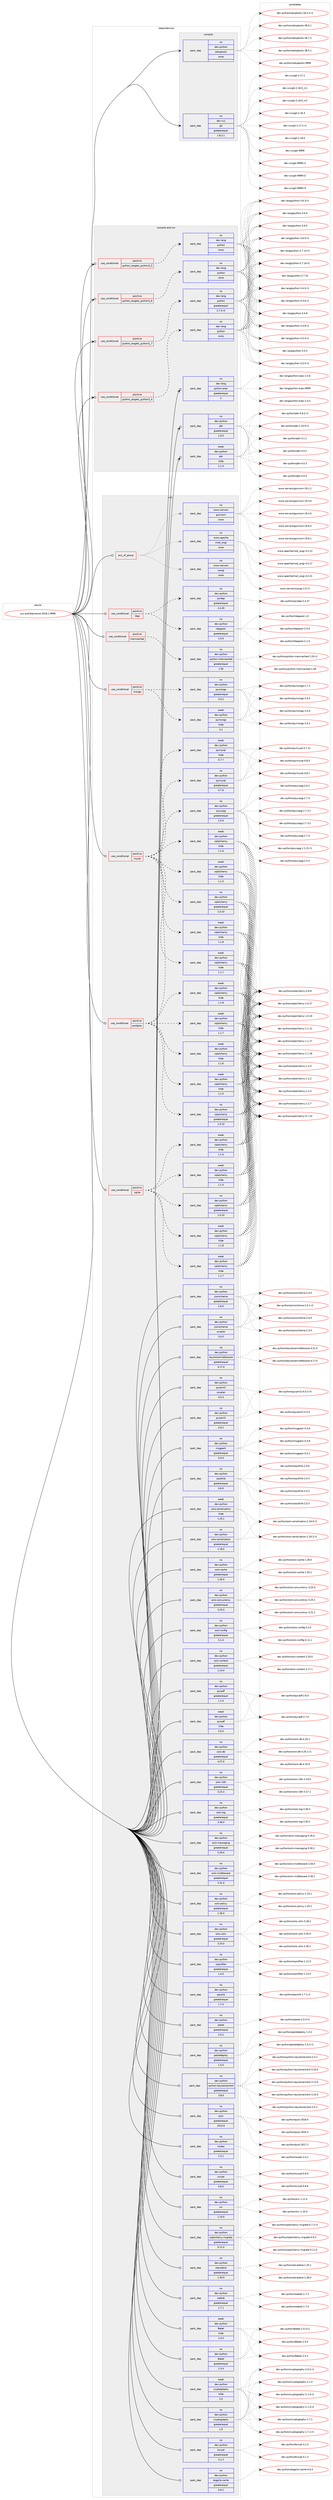 digraph prolog {

# *************
# Graph options
# *************

newrank=true;
concentrate=true;
compound=true;
graph [rankdir=LR,fontname=Helvetica,fontsize=10,ranksep=1.5];#, ranksep=2.5, nodesep=0.2];
edge  [arrowhead=vee];
node  [fontname=Helvetica,fontsize=10];

# **********
# The ebuild
# **********

subgraph cluster_leftcol {
color=gray;
rank=same;
label=<<i>ebuild</i>>;
id [label="sys-auth/keystone-2018.1.9999", color=red, width=4, href="../sys-auth/keystone-2018.1.9999.svg"];
}

# ****************
# The dependencies
# ****************

subgraph cluster_midcol {
color=gray;
label=<<i>dependencies</i>>;
subgraph cluster_compile {
fillcolor="#eeeeee";
style=filled;
label=<<i>compile</i>>;
subgraph pack2981 {
dependency3951 [label=<<TABLE BORDER="0" CELLBORDER="1" CELLSPACING="0" CELLPADDING="4" WIDTH="220"><TR><TD ROWSPAN="6" CELLPADDING="30">pack_dep</TD></TR><TR><TD WIDTH="110">no</TD></TR><TR><TD>dev-python</TD></TR><TR><TD>setuptools</TD></TR><TR><TD>none</TD></TR><TR><TD></TD></TR></TABLE>>, shape=none, color=blue];
}
id:e -> dependency3951:w [weight=20,style="solid",arrowhead="vee"];
subgraph pack2982 {
dependency3952 [label=<<TABLE BORDER="0" CELLBORDER="1" CELLSPACING="0" CELLPADDING="4" WIDTH="220"><TR><TD ROWSPAN="6" CELLPADDING="30">pack_dep</TD></TR><TR><TD WIDTH="110">no</TD></TR><TR><TD>dev-vcs</TD></TR><TR><TD>git</TD></TR><TR><TD>greaterequal</TD></TR><TR><TD>1.8.2.1</TD></TR></TABLE>>, shape=none, color=blue];
}
id:e -> dependency3952:w [weight=20,style="solid",arrowhead="vee"];
}
subgraph cluster_compileandrun {
fillcolor="#eeeeee";
style=filled;
label=<<i>compile and run</i>>;
subgraph cond918 {
dependency3953 [label=<<TABLE BORDER="0" CELLBORDER="1" CELLSPACING="0" CELLPADDING="4"><TR><TD ROWSPAN="3" CELLPADDING="10">use_conditional</TD></TR><TR><TD>positive</TD></TR><TR><TD>python_targets_python2_7</TD></TR></TABLE>>, shape=none, color=red];
subgraph pack2983 {
dependency3954 [label=<<TABLE BORDER="0" CELLBORDER="1" CELLSPACING="0" CELLPADDING="4" WIDTH="220"><TR><TD ROWSPAN="6" CELLPADDING="30">pack_dep</TD></TR><TR><TD WIDTH="110">no</TD></TR><TR><TD>dev-lang</TD></TR><TR><TD>python</TD></TR><TR><TD>greaterequal</TD></TR><TR><TD>2.7.5-r2</TD></TR></TABLE>>, shape=none, color=blue];
}
dependency3953:e -> dependency3954:w [weight=20,style="dashed",arrowhead="vee"];
}
id:e -> dependency3953:w [weight=20,style="solid",arrowhead="odotvee"];
subgraph cond919 {
dependency3955 [label=<<TABLE BORDER="0" CELLBORDER="1" CELLSPACING="0" CELLPADDING="4"><TR><TD ROWSPAN="3" CELLPADDING="10">use_conditional</TD></TR><TR><TD>positive</TD></TR><TR><TD>python_targets_python3_4</TD></TR></TABLE>>, shape=none, color=red];
subgraph pack2984 {
dependency3956 [label=<<TABLE BORDER="0" CELLBORDER="1" CELLSPACING="0" CELLPADDING="4" WIDTH="220"><TR><TD ROWSPAN="6" CELLPADDING="30">pack_dep</TD></TR><TR><TD WIDTH="110">no</TD></TR><TR><TD>dev-lang</TD></TR><TR><TD>python</TD></TR><TR><TD>none</TD></TR><TR><TD></TD></TR></TABLE>>, shape=none, color=blue];
}
dependency3955:e -> dependency3956:w [weight=20,style="dashed",arrowhead="vee"];
}
id:e -> dependency3955:w [weight=20,style="solid",arrowhead="odotvee"];
subgraph cond920 {
dependency3957 [label=<<TABLE BORDER="0" CELLBORDER="1" CELLSPACING="0" CELLPADDING="4"><TR><TD ROWSPAN="3" CELLPADDING="10">use_conditional</TD></TR><TR><TD>positive</TD></TR><TR><TD>python_targets_python3_5</TD></TR></TABLE>>, shape=none, color=red];
subgraph pack2985 {
dependency3958 [label=<<TABLE BORDER="0" CELLBORDER="1" CELLSPACING="0" CELLPADDING="4" WIDTH="220"><TR><TD ROWSPAN="6" CELLPADDING="30">pack_dep</TD></TR><TR><TD WIDTH="110">no</TD></TR><TR><TD>dev-lang</TD></TR><TR><TD>python</TD></TR><TR><TD>none</TD></TR><TR><TD></TD></TR></TABLE>>, shape=none, color=blue];
}
dependency3957:e -> dependency3958:w [weight=20,style="dashed",arrowhead="vee"];
}
id:e -> dependency3957:w [weight=20,style="solid",arrowhead="odotvee"];
subgraph cond921 {
dependency3959 [label=<<TABLE BORDER="0" CELLBORDER="1" CELLSPACING="0" CELLPADDING="4"><TR><TD ROWSPAN="3" CELLPADDING="10">use_conditional</TD></TR><TR><TD>positive</TD></TR><TR><TD>python_targets_python3_6</TD></TR></TABLE>>, shape=none, color=red];
subgraph pack2986 {
dependency3960 [label=<<TABLE BORDER="0" CELLBORDER="1" CELLSPACING="0" CELLPADDING="4" WIDTH="220"><TR><TD ROWSPAN="6" CELLPADDING="30">pack_dep</TD></TR><TR><TD WIDTH="110">no</TD></TR><TR><TD>dev-lang</TD></TR><TR><TD>python</TD></TR><TR><TD>none</TD></TR><TR><TD></TD></TR></TABLE>>, shape=none, color=blue];
}
dependency3959:e -> dependency3960:w [weight=20,style="dashed",arrowhead="vee"];
}
id:e -> dependency3959:w [weight=20,style="solid",arrowhead="odotvee"];
subgraph pack2987 {
dependency3961 [label=<<TABLE BORDER="0" CELLBORDER="1" CELLSPACING="0" CELLPADDING="4" WIDTH="220"><TR><TD ROWSPAN="6" CELLPADDING="30">pack_dep</TD></TR><TR><TD WIDTH="110">no</TD></TR><TR><TD>dev-lang</TD></TR><TR><TD>python-exec</TD></TR><TR><TD>greaterequal</TD></TR><TR><TD>2</TD></TR></TABLE>>, shape=none, color=blue];
}
id:e -> dependency3961:w [weight=20,style="solid",arrowhead="odotvee"];
subgraph pack2988 {
dependency3962 [label=<<TABLE BORDER="0" CELLBORDER="1" CELLSPACING="0" CELLPADDING="4" WIDTH="220"><TR><TD ROWSPAN="6" CELLPADDING="30">pack_dep</TD></TR><TR><TD WIDTH="110">no</TD></TR><TR><TD>dev-python</TD></TR><TR><TD>pbr</TD></TR><TR><TD>greaterequal</TD></TR><TR><TD>2.0.0</TD></TR></TABLE>>, shape=none, color=blue];
}
id:e -> dependency3962:w [weight=20,style="solid",arrowhead="odotvee"];
subgraph pack2989 {
dependency3963 [label=<<TABLE BORDER="0" CELLBORDER="1" CELLSPACING="0" CELLPADDING="4" WIDTH="220"><TR><TD ROWSPAN="6" CELLPADDING="30">pack_dep</TD></TR><TR><TD WIDTH="110">weak</TD></TR><TR><TD>dev-python</TD></TR><TR><TD>pbr</TD></TR><TR><TD>tilde</TD></TR><TR><TD>2.1.0</TD></TR></TABLE>>, shape=none, color=blue];
}
id:e -> dependency3963:w [weight=20,style="solid",arrowhead="odotvee"];
}
subgraph cluster_run {
fillcolor="#eeeeee";
style=filled;
label=<<i>run</i>>;
subgraph any48 {
dependency3964 [label=<<TABLE BORDER="0" CELLBORDER="1" CELLSPACING="0" CELLPADDING="4"><TR><TD CELLPADDING="10">any_of_group</TD></TR></TABLE>>, shape=none, color=red];subgraph pack2990 {
dependency3965 [label=<<TABLE BORDER="0" CELLBORDER="1" CELLSPACING="0" CELLPADDING="4" WIDTH="220"><TR><TD ROWSPAN="6" CELLPADDING="30">pack_dep</TD></TR><TR><TD WIDTH="110">no</TD></TR><TR><TD>www-servers</TD></TR><TR><TD>uwsgi</TD></TR><TR><TD>none</TD></TR><TR><TD></TD></TR></TABLE>>, shape=none, color=blue];
}
dependency3964:e -> dependency3965:w [weight=20,style="dotted",arrowhead="oinv"];
subgraph pack2991 {
dependency3966 [label=<<TABLE BORDER="0" CELLBORDER="1" CELLSPACING="0" CELLPADDING="4" WIDTH="220"><TR><TD ROWSPAN="6" CELLPADDING="30">pack_dep</TD></TR><TR><TD WIDTH="110">no</TD></TR><TR><TD>www-apache</TD></TR><TR><TD>mod_wsgi</TD></TR><TR><TD>none</TD></TR><TR><TD></TD></TR></TABLE>>, shape=none, color=blue];
}
dependency3964:e -> dependency3966:w [weight=20,style="dotted",arrowhead="oinv"];
subgraph pack2992 {
dependency3967 [label=<<TABLE BORDER="0" CELLBORDER="1" CELLSPACING="0" CELLPADDING="4" WIDTH="220"><TR><TD ROWSPAN="6" CELLPADDING="30">pack_dep</TD></TR><TR><TD WIDTH="110">no</TD></TR><TR><TD>www-servers</TD></TR><TR><TD>gunicorn</TD></TR><TR><TD>none</TD></TR><TR><TD></TD></TR></TABLE>>, shape=none, color=blue];
}
dependency3964:e -> dependency3967:w [weight=20,style="dotted",arrowhead="oinv"];
}
id:e -> dependency3964:w [weight=20,style="solid",arrowhead="odot"];
subgraph cond922 {
dependency3968 [label=<<TABLE BORDER="0" CELLBORDER="1" CELLSPACING="0" CELLPADDING="4"><TR><TD ROWSPAN="3" CELLPADDING="10">use_conditional</TD></TR><TR><TD>positive</TD></TR><TR><TD>ldap</TD></TR></TABLE>>, shape=none, color=red];
subgraph pack2993 {
dependency3969 [label=<<TABLE BORDER="0" CELLBORDER="1" CELLSPACING="0" CELLPADDING="4" WIDTH="220"><TR><TD ROWSPAN="6" CELLPADDING="30">pack_dep</TD></TR><TR><TD WIDTH="110">no</TD></TR><TR><TD>dev-python</TD></TR><TR><TD>pyldap</TD></TR><TR><TD>greaterequal</TD></TR><TR><TD>2.4.20</TD></TR></TABLE>>, shape=none, color=blue];
}
dependency3968:e -> dependency3969:w [weight=20,style="dashed",arrowhead="vee"];
subgraph pack2994 {
dependency3970 [label=<<TABLE BORDER="0" CELLBORDER="1" CELLSPACING="0" CELLPADDING="4" WIDTH="220"><TR><TD ROWSPAN="6" CELLPADDING="30">pack_dep</TD></TR><TR><TD WIDTH="110">no</TD></TR><TR><TD>dev-python</TD></TR><TR><TD>ldappool</TD></TR><TR><TD>greaterequal</TD></TR><TR><TD>2.0.0</TD></TR></TABLE>>, shape=none, color=blue];
}
dependency3968:e -> dependency3970:w [weight=20,style="dashed",arrowhead="vee"];
}
id:e -> dependency3968:w [weight=20,style="solid",arrowhead="odot"];
subgraph cond923 {
dependency3971 [label=<<TABLE BORDER="0" CELLBORDER="1" CELLSPACING="0" CELLPADDING="4"><TR><TD ROWSPAN="3" CELLPADDING="10">use_conditional</TD></TR><TR><TD>positive</TD></TR><TR><TD>memcached</TD></TR></TABLE>>, shape=none, color=red];
subgraph pack2995 {
dependency3972 [label=<<TABLE BORDER="0" CELLBORDER="1" CELLSPACING="0" CELLPADDING="4" WIDTH="220"><TR><TD ROWSPAN="6" CELLPADDING="30">pack_dep</TD></TR><TR><TD WIDTH="110">no</TD></TR><TR><TD>dev-python</TD></TR><TR><TD>python-memcached</TD></TR><TR><TD>greaterequal</TD></TR><TR><TD>1.56</TD></TR></TABLE>>, shape=none, color=blue];
}
dependency3971:e -> dependency3972:w [weight=20,style="dashed",arrowhead="vee"];
}
id:e -> dependency3971:w [weight=20,style="solid",arrowhead="odot"];
subgraph cond924 {
dependency3973 [label=<<TABLE BORDER="0" CELLBORDER="1" CELLSPACING="0" CELLPADDING="4"><TR><TD ROWSPAN="3" CELLPADDING="10">use_conditional</TD></TR><TR><TD>positive</TD></TR><TR><TD>mongo</TD></TR></TABLE>>, shape=none, color=red];
subgraph pack2996 {
dependency3974 [label=<<TABLE BORDER="0" CELLBORDER="1" CELLSPACING="0" CELLPADDING="4" WIDTH="220"><TR><TD ROWSPAN="6" CELLPADDING="30">pack_dep</TD></TR><TR><TD WIDTH="110">no</TD></TR><TR><TD>dev-python</TD></TR><TR><TD>pymongo</TD></TR><TR><TD>greaterequal</TD></TR><TR><TD>3.0.2</TD></TR></TABLE>>, shape=none, color=blue];
}
dependency3973:e -> dependency3974:w [weight=20,style="dashed",arrowhead="vee"];
subgraph pack2997 {
dependency3975 [label=<<TABLE BORDER="0" CELLBORDER="1" CELLSPACING="0" CELLPADDING="4" WIDTH="220"><TR><TD ROWSPAN="6" CELLPADDING="30">pack_dep</TD></TR><TR><TD WIDTH="110">weak</TD></TR><TR><TD>dev-python</TD></TR><TR><TD>pymongo</TD></TR><TR><TD>tilde</TD></TR><TR><TD>3.1</TD></TR></TABLE>>, shape=none, color=blue];
}
dependency3973:e -> dependency3975:w [weight=20,style="dashed",arrowhead="vee"];
}
id:e -> dependency3973:w [weight=20,style="solid",arrowhead="odot"];
subgraph cond925 {
dependency3976 [label=<<TABLE BORDER="0" CELLBORDER="1" CELLSPACING="0" CELLPADDING="4"><TR><TD ROWSPAN="3" CELLPADDING="10">use_conditional</TD></TR><TR><TD>positive</TD></TR><TR><TD>mysql</TD></TR></TABLE>>, shape=none, color=red];
subgraph pack2998 {
dependency3977 [label=<<TABLE BORDER="0" CELLBORDER="1" CELLSPACING="0" CELLPADDING="4" WIDTH="220"><TR><TD ROWSPAN="6" CELLPADDING="30">pack_dep</TD></TR><TR><TD WIDTH="110">no</TD></TR><TR><TD>dev-python</TD></TR><TR><TD>pymysql</TD></TR><TR><TD>greaterequal</TD></TR><TR><TD>0.7.6</TD></TR></TABLE>>, shape=none, color=blue];
}
dependency3976:e -> dependency3977:w [weight=20,style="dashed",arrowhead="vee"];
subgraph pack2999 {
dependency3978 [label=<<TABLE BORDER="0" CELLBORDER="1" CELLSPACING="0" CELLPADDING="4" WIDTH="220"><TR><TD ROWSPAN="6" CELLPADDING="30">pack_dep</TD></TR><TR><TD WIDTH="110">weak</TD></TR><TR><TD>dev-python</TD></TR><TR><TD>pymysql</TD></TR><TR><TD>tilde</TD></TR><TR><TD>0.7.7</TD></TR></TABLE>>, shape=none, color=blue];
}
dependency3976:e -> dependency3978:w [weight=20,style="dashed",arrowhead="vee"];
subgraph pack3000 {
dependency3979 [label=<<TABLE BORDER="0" CELLBORDER="1" CELLSPACING="0" CELLPADDING="4" WIDTH="220"><TR><TD ROWSPAN="6" CELLPADDING="30">pack_dep</TD></TR><TR><TD WIDTH="110">no</TD></TR><TR><TD>dev-python</TD></TR><TR><TD>sqlalchemy</TD></TR><TR><TD>greaterequal</TD></TR><TR><TD>1.0.10</TD></TR></TABLE>>, shape=none, color=blue];
}
dependency3976:e -> dependency3979:w [weight=20,style="dashed",arrowhead="vee"];
subgraph pack3001 {
dependency3980 [label=<<TABLE BORDER="0" CELLBORDER="1" CELLSPACING="0" CELLPADDING="4" WIDTH="220"><TR><TD ROWSPAN="6" CELLPADDING="30">pack_dep</TD></TR><TR><TD WIDTH="110">weak</TD></TR><TR><TD>dev-python</TD></TR><TR><TD>sqlalchemy</TD></TR><TR><TD>tilde</TD></TR><TR><TD>1.1.5</TD></TR></TABLE>>, shape=none, color=blue];
}
dependency3976:e -> dependency3980:w [weight=20,style="dashed",arrowhead="vee"];
subgraph pack3002 {
dependency3981 [label=<<TABLE BORDER="0" CELLBORDER="1" CELLSPACING="0" CELLPADDING="4" WIDTH="220"><TR><TD ROWSPAN="6" CELLPADDING="30">pack_dep</TD></TR><TR><TD WIDTH="110">weak</TD></TR><TR><TD>dev-python</TD></TR><TR><TD>sqlalchemy</TD></TR><TR><TD>tilde</TD></TR><TR><TD>1.1.6</TD></TR></TABLE>>, shape=none, color=blue];
}
dependency3976:e -> dependency3981:w [weight=20,style="dashed",arrowhead="vee"];
subgraph pack3003 {
dependency3982 [label=<<TABLE BORDER="0" CELLBORDER="1" CELLSPACING="0" CELLPADDING="4" WIDTH="220"><TR><TD ROWSPAN="6" CELLPADDING="30">pack_dep</TD></TR><TR><TD WIDTH="110">weak</TD></TR><TR><TD>dev-python</TD></TR><TR><TD>sqlalchemy</TD></TR><TR><TD>tilde</TD></TR><TR><TD>1.1.7</TD></TR></TABLE>>, shape=none, color=blue];
}
dependency3976:e -> dependency3982:w [weight=20,style="dashed",arrowhead="vee"];
subgraph pack3004 {
dependency3983 [label=<<TABLE BORDER="0" CELLBORDER="1" CELLSPACING="0" CELLPADDING="4" WIDTH="220"><TR><TD ROWSPAN="6" CELLPADDING="30">pack_dep</TD></TR><TR><TD WIDTH="110">weak</TD></TR><TR><TD>dev-python</TD></TR><TR><TD>sqlalchemy</TD></TR><TR><TD>tilde</TD></TR><TR><TD>1.1.8</TD></TR></TABLE>>, shape=none, color=blue];
}
dependency3976:e -> dependency3983:w [weight=20,style="dashed",arrowhead="vee"];
}
id:e -> dependency3976:w [weight=20,style="solid",arrowhead="odot"];
subgraph cond926 {
dependency3984 [label=<<TABLE BORDER="0" CELLBORDER="1" CELLSPACING="0" CELLPADDING="4"><TR><TD ROWSPAN="3" CELLPADDING="10">use_conditional</TD></TR><TR><TD>positive</TD></TR><TR><TD>postgres</TD></TR></TABLE>>, shape=none, color=red];
subgraph pack3005 {
dependency3985 [label=<<TABLE BORDER="0" CELLBORDER="1" CELLSPACING="0" CELLPADDING="4" WIDTH="220"><TR><TD ROWSPAN="6" CELLPADDING="30">pack_dep</TD></TR><TR><TD WIDTH="110">no</TD></TR><TR><TD>dev-python</TD></TR><TR><TD>psycopg</TD></TR><TR><TD>greaterequal</TD></TR><TR><TD>2.5.0</TD></TR></TABLE>>, shape=none, color=blue];
}
dependency3984:e -> dependency3985:w [weight=20,style="dashed",arrowhead="vee"];
subgraph pack3006 {
dependency3986 [label=<<TABLE BORDER="0" CELLBORDER="1" CELLSPACING="0" CELLPADDING="4" WIDTH="220"><TR><TD ROWSPAN="6" CELLPADDING="30">pack_dep</TD></TR><TR><TD WIDTH="110">no</TD></TR><TR><TD>dev-python</TD></TR><TR><TD>sqlalchemy</TD></TR><TR><TD>greaterequal</TD></TR><TR><TD>1.0.10</TD></TR></TABLE>>, shape=none, color=blue];
}
dependency3984:e -> dependency3986:w [weight=20,style="dashed",arrowhead="vee"];
subgraph pack3007 {
dependency3987 [label=<<TABLE BORDER="0" CELLBORDER="1" CELLSPACING="0" CELLPADDING="4" WIDTH="220"><TR><TD ROWSPAN="6" CELLPADDING="30">pack_dep</TD></TR><TR><TD WIDTH="110">weak</TD></TR><TR><TD>dev-python</TD></TR><TR><TD>sqlalchemy</TD></TR><TR><TD>tilde</TD></TR><TR><TD>1.1.5</TD></TR></TABLE>>, shape=none, color=blue];
}
dependency3984:e -> dependency3987:w [weight=20,style="dashed",arrowhead="vee"];
subgraph pack3008 {
dependency3988 [label=<<TABLE BORDER="0" CELLBORDER="1" CELLSPACING="0" CELLPADDING="4" WIDTH="220"><TR><TD ROWSPAN="6" CELLPADDING="30">pack_dep</TD></TR><TR><TD WIDTH="110">weak</TD></TR><TR><TD>dev-python</TD></TR><TR><TD>sqlalchemy</TD></TR><TR><TD>tilde</TD></TR><TR><TD>1.1.6</TD></TR></TABLE>>, shape=none, color=blue];
}
dependency3984:e -> dependency3988:w [weight=20,style="dashed",arrowhead="vee"];
subgraph pack3009 {
dependency3989 [label=<<TABLE BORDER="0" CELLBORDER="1" CELLSPACING="0" CELLPADDING="4" WIDTH="220"><TR><TD ROWSPAN="6" CELLPADDING="30">pack_dep</TD></TR><TR><TD WIDTH="110">weak</TD></TR><TR><TD>dev-python</TD></TR><TR><TD>sqlalchemy</TD></TR><TR><TD>tilde</TD></TR><TR><TD>1.1.7</TD></TR></TABLE>>, shape=none, color=blue];
}
dependency3984:e -> dependency3989:w [weight=20,style="dashed",arrowhead="vee"];
subgraph pack3010 {
dependency3990 [label=<<TABLE BORDER="0" CELLBORDER="1" CELLSPACING="0" CELLPADDING="4" WIDTH="220"><TR><TD ROWSPAN="6" CELLPADDING="30">pack_dep</TD></TR><TR><TD WIDTH="110">weak</TD></TR><TR><TD>dev-python</TD></TR><TR><TD>sqlalchemy</TD></TR><TR><TD>tilde</TD></TR><TR><TD>1.1.8</TD></TR></TABLE>>, shape=none, color=blue];
}
dependency3984:e -> dependency3990:w [weight=20,style="dashed",arrowhead="vee"];
}
id:e -> dependency3984:w [weight=20,style="solid",arrowhead="odot"];
subgraph cond927 {
dependency3991 [label=<<TABLE BORDER="0" CELLBORDER="1" CELLSPACING="0" CELLPADDING="4"><TR><TD ROWSPAN="3" CELLPADDING="10">use_conditional</TD></TR><TR><TD>positive</TD></TR><TR><TD>sqlite</TD></TR></TABLE>>, shape=none, color=red];
subgraph pack3011 {
dependency3992 [label=<<TABLE BORDER="0" CELLBORDER="1" CELLSPACING="0" CELLPADDING="4" WIDTH="220"><TR><TD ROWSPAN="6" CELLPADDING="30">pack_dep</TD></TR><TR><TD WIDTH="110">no</TD></TR><TR><TD>dev-python</TD></TR><TR><TD>sqlalchemy</TD></TR><TR><TD>greaterequal</TD></TR><TR><TD>1.0.10</TD></TR></TABLE>>, shape=none, color=blue];
}
dependency3991:e -> dependency3992:w [weight=20,style="dashed",arrowhead="vee"];
subgraph pack3012 {
dependency3993 [label=<<TABLE BORDER="0" CELLBORDER="1" CELLSPACING="0" CELLPADDING="4" WIDTH="220"><TR><TD ROWSPAN="6" CELLPADDING="30">pack_dep</TD></TR><TR><TD WIDTH="110">weak</TD></TR><TR><TD>dev-python</TD></TR><TR><TD>sqlalchemy</TD></TR><TR><TD>tilde</TD></TR><TR><TD>1.1.5</TD></TR></TABLE>>, shape=none, color=blue];
}
dependency3991:e -> dependency3993:w [weight=20,style="dashed",arrowhead="vee"];
subgraph pack3013 {
dependency3994 [label=<<TABLE BORDER="0" CELLBORDER="1" CELLSPACING="0" CELLPADDING="4" WIDTH="220"><TR><TD ROWSPAN="6" CELLPADDING="30">pack_dep</TD></TR><TR><TD WIDTH="110">weak</TD></TR><TR><TD>dev-python</TD></TR><TR><TD>sqlalchemy</TD></TR><TR><TD>tilde</TD></TR><TR><TD>1.1.6</TD></TR></TABLE>>, shape=none, color=blue];
}
dependency3991:e -> dependency3994:w [weight=20,style="dashed",arrowhead="vee"];
subgraph pack3014 {
dependency3995 [label=<<TABLE BORDER="0" CELLBORDER="1" CELLSPACING="0" CELLPADDING="4" WIDTH="220"><TR><TD ROWSPAN="6" CELLPADDING="30">pack_dep</TD></TR><TR><TD WIDTH="110">weak</TD></TR><TR><TD>dev-python</TD></TR><TR><TD>sqlalchemy</TD></TR><TR><TD>tilde</TD></TR><TR><TD>1.1.7</TD></TR></TABLE>>, shape=none, color=blue];
}
dependency3991:e -> dependency3995:w [weight=20,style="dashed",arrowhead="vee"];
subgraph pack3015 {
dependency3996 [label=<<TABLE BORDER="0" CELLBORDER="1" CELLSPACING="0" CELLPADDING="4" WIDTH="220"><TR><TD ROWSPAN="6" CELLPADDING="30">pack_dep</TD></TR><TR><TD WIDTH="110">weak</TD></TR><TR><TD>dev-python</TD></TR><TR><TD>sqlalchemy</TD></TR><TR><TD>tilde</TD></TR><TR><TD>1.1.8</TD></TR></TABLE>>, shape=none, color=blue];
}
dependency3991:e -> dependency3996:w [weight=20,style="dashed",arrowhead="vee"];
}
id:e -> dependency3991:w [weight=20,style="solid",arrowhead="odot"];
subgraph pack3016 {
dependency3997 [label=<<TABLE BORDER="0" CELLBORDER="1" CELLSPACING="0" CELLPADDING="4" WIDTH="220"><TR><TD ROWSPAN="6" CELLPADDING="30">pack_dep</TD></TR><TR><TD WIDTH="110">no</TD></TR><TR><TD>dev-python</TD></TR><TR><TD>Babel</TD></TR><TR><TD>greaterequal</TD></TR><TR><TD>2.3.4</TD></TR></TABLE>>, shape=none, color=blue];
}
id:e -> dependency3997:w [weight=20,style="solid",arrowhead="odot"];
subgraph pack3017 {
dependency3998 [label=<<TABLE BORDER="0" CELLBORDER="1" CELLSPACING="0" CELLPADDING="4" WIDTH="220"><TR><TD ROWSPAN="6" CELLPADDING="30">pack_dep</TD></TR><TR><TD WIDTH="110">no</TD></TR><TR><TD>dev-python</TD></TR><TR><TD>bcrypt</TD></TR><TR><TD>greaterequal</TD></TR><TR><TD>3.1.3</TD></TR></TABLE>>, shape=none, color=blue];
}
id:e -> dependency3998:w [weight=20,style="solid",arrowhead="odot"];
subgraph pack3018 {
dependency3999 [label=<<TABLE BORDER="0" CELLBORDER="1" CELLSPACING="0" CELLPADDING="4" WIDTH="220"><TR><TD ROWSPAN="6" CELLPADDING="30">pack_dep</TD></TR><TR><TD WIDTH="110">no</TD></TR><TR><TD>dev-python</TD></TR><TR><TD>cryptography</TD></TR><TR><TD>greaterequal</TD></TR><TR><TD>1.9</TD></TR></TABLE>>, shape=none, color=blue];
}
id:e -> dependency3999:w [weight=20,style="solid",arrowhead="odot"];
subgraph pack3019 {
dependency4000 [label=<<TABLE BORDER="0" CELLBORDER="1" CELLSPACING="0" CELLPADDING="4" WIDTH="220"><TR><TD ROWSPAN="6" CELLPADDING="30">pack_dep</TD></TR><TR><TD WIDTH="110">no</TD></TR><TR><TD>dev-python</TD></TR><TR><TD>dogpile-cache</TD></TR><TR><TD>greaterequal</TD></TR><TR><TD>0.6.2</TD></TR></TABLE>>, shape=none, color=blue];
}
id:e -> dependency4000:w [weight=20,style="solid",arrowhead="odot"];
subgraph pack3020 {
dependency4001 [label=<<TABLE BORDER="0" CELLBORDER="1" CELLSPACING="0" CELLPADDING="4" WIDTH="220"><TR><TD ROWSPAN="6" CELLPADDING="30">pack_dep</TD></TR><TR><TD WIDTH="110">no</TD></TR><TR><TD>dev-python</TD></TR><TR><TD>jsonschema</TD></TR><TR><TD>greaterequal</TD></TR><TR><TD>2.6.0</TD></TR></TABLE>>, shape=none, color=blue];
}
id:e -> dependency4001:w [weight=20,style="solid",arrowhead="odot"];
subgraph pack3021 {
dependency4002 [label=<<TABLE BORDER="0" CELLBORDER="1" CELLSPACING="0" CELLPADDING="4" WIDTH="220"><TR><TD ROWSPAN="6" CELLPADDING="30">pack_dep</TD></TR><TR><TD WIDTH="110">no</TD></TR><TR><TD>dev-python</TD></TR><TR><TD>jsonschema</TD></TR><TR><TD>smaller</TD></TR><TR><TD>3.0.0</TD></TR></TABLE>>, shape=none, color=blue];
}
id:e -> dependency4002:w [weight=20,style="solid",arrowhead="odot"];
subgraph pack3022 {
dependency4003 [label=<<TABLE BORDER="0" CELLBORDER="1" CELLSPACING="0" CELLPADDING="4" WIDTH="220"><TR><TD ROWSPAN="6" CELLPADDING="30">pack_dep</TD></TR><TR><TD WIDTH="110">no</TD></TR><TR><TD>dev-python</TD></TR><TR><TD>keystonemiddleware</TD></TR><TR><TD>greaterequal</TD></TR><TR><TD>4.17.0</TD></TR></TABLE>>, shape=none, color=blue];
}
id:e -> dependency4003:w [weight=20,style="solid",arrowhead="odot"];
subgraph pack3023 {
dependency4004 [label=<<TABLE BORDER="0" CELLBORDER="1" CELLSPACING="0" CELLPADDING="4" WIDTH="220"><TR><TD ROWSPAN="6" CELLPADDING="30">pack_dep</TD></TR><TR><TD WIDTH="110">no</TD></TR><TR><TD>dev-python</TD></TR><TR><TD>msgpack</TD></TR><TR><TD>greaterequal</TD></TR><TR><TD>0.4.0</TD></TR></TABLE>>, shape=none, color=blue];
}
id:e -> dependency4004:w [weight=20,style="solid",arrowhead="odot"];
subgraph pack3024 {
dependency4005 [label=<<TABLE BORDER="0" CELLBORDER="1" CELLSPACING="0" CELLPADDING="4" WIDTH="220"><TR><TD ROWSPAN="6" CELLPADDING="30">pack_dep</TD></TR><TR><TD WIDTH="110">no</TD></TR><TR><TD>dev-python</TD></TR><TR><TD>oauthlib</TD></TR><TR><TD>greaterequal</TD></TR><TR><TD>0.6.0</TD></TR></TABLE>>, shape=none, color=blue];
}
id:e -> dependency4005:w [weight=20,style="solid",arrowhead="odot"];
subgraph pack3025 {
dependency4006 [label=<<TABLE BORDER="0" CELLBORDER="1" CELLSPACING="0" CELLPADDING="4" WIDTH="220"><TR><TD ROWSPAN="6" CELLPADDING="30">pack_dep</TD></TR><TR><TD WIDTH="110">no</TD></TR><TR><TD>dev-python</TD></TR><TR><TD>oslo-cache</TD></TR><TR><TD>greaterequal</TD></TR><TR><TD>1.26.0</TD></TR></TABLE>>, shape=none, color=blue];
}
id:e -> dependency4006:w [weight=20,style="solid",arrowhead="odot"];
subgraph pack3026 {
dependency4007 [label=<<TABLE BORDER="0" CELLBORDER="1" CELLSPACING="0" CELLPADDING="4" WIDTH="220"><TR><TD ROWSPAN="6" CELLPADDING="30">pack_dep</TD></TR><TR><TD WIDTH="110">no</TD></TR><TR><TD>dev-python</TD></TR><TR><TD>oslo-concurrency</TD></TR><TR><TD>greaterequal</TD></TR><TR><TD>3.25.0</TD></TR></TABLE>>, shape=none, color=blue];
}
id:e -> dependency4007:w [weight=20,style="solid",arrowhead="odot"];
subgraph pack3027 {
dependency4008 [label=<<TABLE BORDER="0" CELLBORDER="1" CELLSPACING="0" CELLPADDING="4" WIDTH="220"><TR><TD ROWSPAN="6" CELLPADDING="30">pack_dep</TD></TR><TR><TD WIDTH="110">no</TD></TR><TR><TD>dev-python</TD></TR><TR><TD>oslo-config</TD></TR><TR><TD>greaterequal</TD></TR><TR><TD>5.1.0</TD></TR></TABLE>>, shape=none, color=blue];
}
id:e -> dependency4008:w [weight=20,style="solid",arrowhead="odot"];
subgraph pack3028 {
dependency4009 [label=<<TABLE BORDER="0" CELLBORDER="1" CELLSPACING="0" CELLPADDING="4" WIDTH="220"><TR><TD ROWSPAN="6" CELLPADDING="30">pack_dep</TD></TR><TR><TD WIDTH="110">no</TD></TR><TR><TD>dev-python</TD></TR><TR><TD>oslo-context</TD></TR><TR><TD>greaterequal</TD></TR><TR><TD>2.14.0</TD></TR></TABLE>>, shape=none, color=blue];
}
id:e -> dependency4009:w [weight=20,style="solid",arrowhead="odot"];
subgraph pack3029 {
dependency4010 [label=<<TABLE BORDER="0" CELLBORDER="1" CELLSPACING="0" CELLPADDING="4" WIDTH="220"><TR><TD ROWSPAN="6" CELLPADDING="30">pack_dep</TD></TR><TR><TD WIDTH="110">no</TD></TR><TR><TD>dev-python</TD></TR><TR><TD>oslo-db</TD></TR><TR><TD>greaterequal</TD></TR><TR><TD>4.27.0</TD></TR></TABLE>>, shape=none, color=blue];
}
id:e -> dependency4010:w [weight=20,style="solid",arrowhead="odot"];
subgraph pack3030 {
dependency4011 [label=<<TABLE BORDER="0" CELLBORDER="1" CELLSPACING="0" CELLPADDING="4" WIDTH="220"><TR><TD ROWSPAN="6" CELLPADDING="30">pack_dep</TD></TR><TR><TD WIDTH="110">no</TD></TR><TR><TD>dev-python</TD></TR><TR><TD>oslo-i18n</TD></TR><TR><TD>greaterequal</TD></TR><TR><TD>3.15.3</TD></TR></TABLE>>, shape=none, color=blue];
}
id:e -> dependency4011:w [weight=20,style="solid",arrowhead="odot"];
subgraph pack3031 {
dependency4012 [label=<<TABLE BORDER="0" CELLBORDER="1" CELLSPACING="0" CELLPADDING="4" WIDTH="220"><TR><TD ROWSPAN="6" CELLPADDING="30">pack_dep</TD></TR><TR><TD WIDTH="110">no</TD></TR><TR><TD>dev-python</TD></TR><TR><TD>oslo-log</TD></TR><TR><TD>greaterequal</TD></TR><TR><TD>3.36.0</TD></TR></TABLE>>, shape=none, color=blue];
}
id:e -> dependency4012:w [weight=20,style="solid",arrowhead="odot"];
subgraph pack3032 {
dependency4013 [label=<<TABLE BORDER="0" CELLBORDER="1" CELLSPACING="0" CELLPADDING="4" WIDTH="220"><TR><TD ROWSPAN="6" CELLPADDING="30">pack_dep</TD></TR><TR><TD WIDTH="110">no</TD></TR><TR><TD>dev-python</TD></TR><TR><TD>oslo-messaging</TD></TR><TR><TD>greaterequal</TD></TR><TR><TD>5.29.0</TD></TR></TABLE>>, shape=none, color=blue];
}
id:e -> dependency4013:w [weight=20,style="solid",arrowhead="odot"];
subgraph pack3033 {
dependency4014 [label=<<TABLE BORDER="0" CELLBORDER="1" CELLSPACING="0" CELLPADDING="4" WIDTH="220"><TR><TD ROWSPAN="6" CELLPADDING="30">pack_dep</TD></TR><TR><TD WIDTH="110">no</TD></TR><TR><TD>dev-python</TD></TR><TR><TD>oslo-middleware</TD></TR><TR><TD>greaterequal</TD></TR><TR><TD>3.31.0</TD></TR></TABLE>>, shape=none, color=blue];
}
id:e -> dependency4014:w [weight=20,style="solid",arrowhead="odot"];
subgraph pack3034 {
dependency4015 [label=<<TABLE BORDER="0" CELLBORDER="1" CELLSPACING="0" CELLPADDING="4" WIDTH="220"><TR><TD ROWSPAN="6" CELLPADDING="30">pack_dep</TD></TR><TR><TD WIDTH="110">no</TD></TR><TR><TD>dev-python</TD></TR><TR><TD>oslo-policy</TD></TR><TR><TD>greaterequal</TD></TR><TR><TD>1.30.0</TD></TR></TABLE>>, shape=none, color=blue];
}
id:e -> dependency4015:w [weight=20,style="solid",arrowhead="odot"];
subgraph pack3035 {
dependency4016 [label=<<TABLE BORDER="0" CELLBORDER="1" CELLSPACING="0" CELLPADDING="4" WIDTH="220"><TR><TD ROWSPAN="6" CELLPADDING="30">pack_dep</TD></TR><TR><TD WIDTH="110">no</TD></TR><TR><TD>dev-python</TD></TR><TR><TD>oslo-serialization</TD></TR><TR><TD>greaterequal</TD></TR><TR><TD>1.18.0</TD></TR></TABLE>>, shape=none, color=blue];
}
id:e -> dependency4016:w [weight=20,style="solid",arrowhead="odot"];
subgraph pack3036 {
dependency4017 [label=<<TABLE BORDER="0" CELLBORDER="1" CELLSPACING="0" CELLPADDING="4" WIDTH="220"><TR><TD ROWSPAN="6" CELLPADDING="30">pack_dep</TD></TR><TR><TD WIDTH="110">no</TD></TR><TR><TD>dev-python</TD></TR><TR><TD>oslo-utils</TD></TR><TR><TD>greaterequal</TD></TR><TR><TD>3.33.0</TD></TR></TABLE>>, shape=none, color=blue];
}
id:e -> dependency4017:w [weight=20,style="solid",arrowhead="odot"];
subgraph pack3037 {
dependency4018 [label=<<TABLE BORDER="0" CELLBORDER="1" CELLSPACING="0" CELLPADDING="4" WIDTH="220"><TR><TD ROWSPAN="6" CELLPADDING="30">pack_dep</TD></TR><TR><TD WIDTH="110">no</TD></TR><TR><TD>dev-python</TD></TR><TR><TD>osprofiler</TD></TR><TR><TD>greaterequal</TD></TR><TR><TD>1.4.0</TD></TR></TABLE>>, shape=none, color=blue];
}
id:e -> dependency4018:w [weight=20,style="solid",arrowhead="odot"];
subgraph pack3038 {
dependency4019 [label=<<TABLE BORDER="0" CELLBORDER="1" CELLSPACING="0" CELLPADDING="4" WIDTH="220"><TR><TD ROWSPAN="6" CELLPADDING="30">pack_dep</TD></TR><TR><TD WIDTH="110">no</TD></TR><TR><TD>dev-python</TD></TR><TR><TD>passlib</TD></TR><TR><TD>greaterequal</TD></TR><TR><TD>1.7.0</TD></TR></TABLE>>, shape=none, color=blue];
}
id:e -> dependency4019:w [weight=20,style="solid",arrowhead="odot"];
subgraph pack3039 {
dependency4020 [label=<<TABLE BORDER="0" CELLBORDER="1" CELLSPACING="0" CELLPADDING="4" WIDTH="220"><TR><TD ROWSPAN="6" CELLPADDING="30">pack_dep</TD></TR><TR><TD WIDTH="110">no</TD></TR><TR><TD>dev-python</TD></TR><TR><TD>paste</TD></TR><TR><TD>greaterequal</TD></TR><TR><TD>2.0.2</TD></TR></TABLE>>, shape=none, color=blue];
}
id:e -> dependency4020:w [weight=20,style="solid",arrowhead="odot"];
subgraph pack3040 {
dependency4021 [label=<<TABLE BORDER="0" CELLBORDER="1" CELLSPACING="0" CELLPADDING="4" WIDTH="220"><TR><TD ROWSPAN="6" CELLPADDING="30">pack_dep</TD></TR><TR><TD WIDTH="110">no</TD></TR><TR><TD>dev-python</TD></TR><TR><TD>pastedeploy</TD></TR><TR><TD>greaterequal</TD></TR><TR><TD>1.5.0</TD></TR></TABLE>>, shape=none, color=blue];
}
id:e -> dependency4021:w [weight=20,style="solid",arrowhead="odot"];
subgraph pack3041 {
dependency4022 [label=<<TABLE BORDER="0" CELLBORDER="1" CELLSPACING="0" CELLPADDING="4" WIDTH="220"><TR><TD ROWSPAN="6" CELLPADDING="30">pack_dep</TD></TR><TR><TD WIDTH="110">no</TD></TR><TR><TD>dev-python</TD></TR><TR><TD>pycadf</TD></TR><TR><TD>greaterequal</TD></TR><TR><TD>1.1.0</TD></TR></TABLE>>, shape=none, color=blue];
}
id:e -> dependency4022:w [weight=20,style="solid",arrowhead="odot"];
subgraph pack3042 {
dependency4023 [label=<<TABLE BORDER="0" CELLBORDER="1" CELLSPACING="0" CELLPADDING="4" WIDTH="220"><TR><TD ROWSPAN="6" CELLPADDING="30">pack_dep</TD></TR><TR><TD WIDTH="110">no</TD></TR><TR><TD>dev-python</TD></TR><TR><TD>pysaml2</TD></TR><TR><TD>greaterequal</TD></TR><TR><TD>4.0.2</TD></TR></TABLE>>, shape=none, color=blue];
}
id:e -> dependency4023:w [weight=20,style="solid",arrowhead="odot"];
subgraph pack3043 {
dependency4024 [label=<<TABLE BORDER="0" CELLBORDER="1" CELLSPACING="0" CELLPADDING="4" WIDTH="220"><TR><TD ROWSPAN="6" CELLPADDING="30">pack_dep</TD></TR><TR><TD WIDTH="110">no</TD></TR><TR><TD>dev-python</TD></TR><TR><TD>pysaml2</TD></TR><TR><TD>smaller</TD></TR><TR><TD>4.0.3</TD></TR></TABLE>>, shape=none, color=blue];
}
id:e -> dependency4024:w [weight=20,style="solid",arrowhead="odot"];
subgraph pack3044 {
dependency4025 [label=<<TABLE BORDER="0" CELLBORDER="1" CELLSPACING="0" CELLPADDING="4" WIDTH="220"><TR><TD ROWSPAN="6" CELLPADDING="30">pack_dep</TD></TR><TR><TD WIDTH="110">no</TD></TR><TR><TD>dev-python</TD></TR><TR><TD>python-keystoneclient</TD></TR><TR><TD>greaterequal</TD></TR><TR><TD>3.8.0</TD></TR></TABLE>>, shape=none, color=blue];
}
id:e -> dependency4025:w [weight=20,style="solid",arrowhead="odot"];
subgraph pack3045 {
dependency4026 [label=<<TABLE BORDER="0" CELLBORDER="1" CELLSPACING="0" CELLPADDING="4" WIDTH="220"><TR><TD ROWSPAN="6" CELLPADDING="30">pack_dep</TD></TR><TR><TD WIDTH="110">no</TD></TR><TR><TD>dev-python</TD></TR><TR><TD>pytz</TD></TR><TR><TD>greaterequal</TD></TR><TR><TD>2013.6</TD></TR></TABLE>>, shape=none, color=blue];
}
id:e -> dependency4026:w [weight=20,style="solid",arrowhead="odot"];
subgraph pack3046 {
dependency4027 [label=<<TABLE BORDER="0" CELLBORDER="1" CELLSPACING="0" CELLPADDING="4" WIDTH="220"><TR><TD ROWSPAN="6" CELLPADDING="30">pack_dep</TD></TR><TR><TD WIDTH="110">no</TD></TR><TR><TD>dev-python</TD></TR><TR><TD>routes</TD></TR><TR><TD>greaterequal</TD></TR><TR><TD>2.3.1</TD></TR></TABLE>>, shape=none, color=blue];
}
id:e -> dependency4027:w [weight=20,style="solid",arrowhead="odot"];
subgraph pack3047 {
dependency4028 [label=<<TABLE BORDER="0" CELLBORDER="1" CELLSPACING="0" CELLPADDING="4" WIDTH="220"><TR><TD ROWSPAN="6" CELLPADDING="30">pack_dep</TD></TR><TR><TD WIDTH="110">no</TD></TR><TR><TD>dev-python</TD></TR><TR><TD>scrypt</TD></TR><TR><TD>greaterequal</TD></TR><TR><TD>0.8.0</TD></TR></TABLE>>, shape=none, color=blue];
}
id:e -> dependency4028:w [weight=20,style="solid",arrowhead="odot"];
subgraph pack3048 {
dependency4029 [label=<<TABLE BORDER="0" CELLBORDER="1" CELLSPACING="0" CELLPADDING="4" WIDTH="220"><TR><TD ROWSPAN="6" CELLPADDING="30">pack_dep</TD></TR><TR><TD WIDTH="110">no</TD></TR><TR><TD>dev-python</TD></TR><TR><TD>six</TD></TR><TR><TD>greaterequal</TD></TR><TR><TD>1.10.0</TD></TR></TABLE>>, shape=none, color=blue];
}
id:e -> dependency4029:w [weight=20,style="solid",arrowhead="odot"];
subgraph pack3049 {
dependency4030 [label=<<TABLE BORDER="0" CELLBORDER="1" CELLSPACING="0" CELLPADDING="4" WIDTH="220"><TR><TD ROWSPAN="6" CELLPADDING="30">pack_dep</TD></TR><TR><TD WIDTH="110">no</TD></TR><TR><TD>dev-python</TD></TR><TR><TD>sqlalchemy-migrate</TD></TR><TR><TD>greaterequal</TD></TR><TR><TD>0.11.0</TD></TR></TABLE>>, shape=none, color=blue];
}
id:e -> dependency4030:w [weight=20,style="solid",arrowhead="odot"];
subgraph pack3050 {
dependency4031 [label=<<TABLE BORDER="0" CELLBORDER="1" CELLSPACING="0" CELLPADDING="4" WIDTH="220"><TR><TD ROWSPAN="6" CELLPADDING="30">pack_dep</TD></TR><TR><TD WIDTH="110">no</TD></TR><TR><TD>dev-python</TD></TR><TR><TD>stevedore</TD></TR><TR><TD>greaterequal</TD></TR><TR><TD>1.20.0</TD></TR></TABLE>>, shape=none, color=blue];
}
id:e -> dependency4031:w [weight=20,style="solid",arrowhead="odot"];
subgraph pack3051 {
dependency4032 [label=<<TABLE BORDER="0" CELLBORDER="1" CELLSPACING="0" CELLPADDING="4" WIDTH="220"><TR><TD ROWSPAN="6" CELLPADDING="30">pack_dep</TD></TR><TR><TD WIDTH="110">no</TD></TR><TR><TD>dev-python</TD></TR><TR><TD>webob</TD></TR><TR><TD>greaterequal</TD></TR><TR><TD>1.7.1</TD></TR></TABLE>>, shape=none, color=blue];
}
id:e -> dependency4032:w [weight=20,style="solid",arrowhead="odot"];
subgraph pack3052 {
dependency4033 [label=<<TABLE BORDER="0" CELLBORDER="1" CELLSPACING="0" CELLPADDING="4" WIDTH="220"><TR><TD ROWSPAN="6" CELLPADDING="30">pack_dep</TD></TR><TR><TD WIDTH="110">weak</TD></TR><TR><TD>dev-python</TD></TR><TR><TD>Babel</TD></TR><TR><TD>tilde</TD></TR><TR><TD>2.4.0</TD></TR></TABLE>>, shape=none, color=blue];
}
id:e -> dependency4033:w [weight=20,style="solid",arrowhead="odot"];
subgraph pack3053 {
dependency4034 [label=<<TABLE BORDER="0" CELLBORDER="1" CELLSPACING="0" CELLPADDING="4" WIDTH="220"><TR><TD ROWSPAN="6" CELLPADDING="30">pack_dep</TD></TR><TR><TD WIDTH="110">weak</TD></TR><TR><TD>dev-python</TD></TR><TR><TD>cryptography</TD></TR><TR><TD>tilde</TD></TR><TR><TD>2.0</TD></TR></TABLE>>, shape=none, color=blue];
}
id:e -> dependency4034:w [weight=20,style="solid",arrowhead="odot"];
subgraph pack3054 {
dependency4035 [label=<<TABLE BORDER="0" CELLBORDER="1" CELLSPACING="0" CELLPADDING="4" WIDTH="220"><TR><TD ROWSPAN="6" CELLPADDING="30">pack_dep</TD></TR><TR><TD WIDTH="110">weak</TD></TR><TR><TD>dev-python</TD></TR><TR><TD>oslo-serialization</TD></TR><TR><TD>tilde</TD></TR><TR><TD>1.19.1</TD></TR></TABLE>>, shape=none, color=blue];
}
id:e -> dependency4035:w [weight=20,style="solid",arrowhead="odot"];
subgraph pack3055 {
dependency4036 [label=<<TABLE BORDER="0" CELLBORDER="1" CELLSPACING="0" CELLPADDING="4" WIDTH="220"><TR><TD ROWSPAN="6" CELLPADDING="30">pack_dep</TD></TR><TR><TD WIDTH="110">weak</TD></TR><TR><TD>dev-python</TD></TR><TR><TD>pycadf</TD></TR><TR><TD>tilde</TD></TR><TR><TD>2.0.0</TD></TR></TABLE>>, shape=none, color=blue];
}
id:e -> dependency4036:w [weight=20,style="solid",arrowhead="odot"];
}
}

# **************
# The candidates
# **************

subgraph cluster_choices {
rank=same;
color=gray;
label=<<i>candidates</i>>;

subgraph choice2981 {
color=black;
nodesep=1;
choice1001011184511212111610411111047115101116117112116111111108115455152464846504511449 [label="dev-python/setuptools-34.0.2-r1", color=red, width=4,href="../dev-python/setuptools-34.0.2-r1.svg"];
choice100101118451121211161041111104711510111611711211611111110811545515446484649 [label="dev-python/setuptools-36.0.1", color=red, width=4,href="../dev-python/setuptools-36.0.1.svg"];
choice100101118451121211161041111104711510111611711211611111110811545515446554650 [label="dev-python/setuptools-36.7.2", color=red, width=4,href="../dev-python/setuptools-36.7.2.svg"];
choice100101118451121211161041111104711510111611711211611111110811545515646534649 [label="dev-python/setuptools-38.5.1", color=red, width=4,href="../dev-python/setuptools-38.5.1.svg"];
choice10010111845112121116104111110471151011161171121161111111081154557575757 [label="dev-python/setuptools-9999", color=red, width=4,href="../dev-python/setuptools-9999.svg"];
dependency3951:e -> choice1001011184511212111610411111047115101116117112116111111108115455152464846504511449:w [style=dotted,weight="100"];
dependency3951:e -> choice100101118451121211161041111104711510111611711211611111110811545515446484649:w [style=dotted,weight="100"];
dependency3951:e -> choice100101118451121211161041111104711510111611711211611111110811545515446554650:w [style=dotted,weight="100"];
dependency3951:e -> choice100101118451121211161041111104711510111611711211611111110811545515646534649:w [style=dotted,weight="100"];
dependency3951:e -> choice10010111845112121116104111110471151011161171121161111111081154557575757:w [style=dotted,weight="100"];
}
subgraph choice2982 {
color=black;
nodesep=1;
choice10010111845118991154710310511645504649554649 [label="dev-vcs/git-2.17.1", color=red, width=4,href="../dev-vcs/git-2.17.1.svg"];
choice10010111845118991154710310511645504649564648951149949 [label="dev-vcs/git-2.18.0_rc1", color=red, width=4,href="../dev-vcs/git-2.18.0_rc1.svg"];
choice10010111845118991154710310511645504649564648951149950 [label="dev-vcs/git-2.18.0_rc2", color=red, width=4,href="../dev-vcs/git-2.18.0_rc2.svg"];
choice10010111845118991154710310511645504649544652 [label="dev-vcs/git-2.16.4", color=red, width=4,href="../dev-vcs/git-2.16.4.svg"];
choice100101118451189911547103105116455046495546494511449 [label="dev-vcs/git-2.17.1-r1", color=red, width=4,href="../dev-vcs/git-2.17.1-r1.svg"];
choice10010111845118991154710310511645504649564648 [label="dev-vcs/git-2.18.0", color=red, width=4,href="../dev-vcs/git-2.18.0.svg"];
choice1001011184511899115471031051164557575757 [label="dev-vcs/git-9999", color=red, width=4,href="../dev-vcs/git-9999.svg"];
choice10010111845118991154710310511645575757574511449 [label="dev-vcs/git-9999-r1", color=red, width=4,href="../dev-vcs/git-9999-r1.svg"];
choice10010111845118991154710310511645575757574511450 [label="dev-vcs/git-9999-r2", color=red, width=4,href="../dev-vcs/git-9999-r2.svg"];
choice10010111845118991154710310511645575757574511451 [label="dev-vcs/git-9999-r3", color=red, width=4,href="../dev-vcs/git-9999-r3.svg"];
dependency3952:e -> choice10010111845118991154710310511645504649554649:w [style=dotted,weight="100"];
dependency3952:e -> choice10010111845118991154710310511645504649564648951149949:w [style=dotted,weight="100"];
dependency3952:e -> choice10010111845118991154710310511645504649564648951149950:w [style=dotted,weight="100"];
dependency3952:e -> choice10010111845118991154710310511645504649544652:w [style=dotted,weight="100"];
dependency3952:e -> choice100101118451189911547103105116455046495546494511449:w [style=dotted,weight="100"];
dependency3952:e -> choice10010111845118991154710310511645504649564648:w [style=dotted,weight="100"];
dependency3952:e -> choice1001011184511899115471031051164557575757:w [style=dotted,weight="100"];
dependency3952:e -> choice10010111845118991154710310511645575757574511449:w [style=dotted,weight="100"];
dependency3952:e -> choice10010111845118991154710310511645575757574511450:w [style=dotted,weight="100"];
dependency3952:e -> choice10010111845118991154710310511645575757574511451:w [style=dotted,weight="100"];
}
subgraph choice2983 {
color=black;
nodesep=1;
choice100101118451089711010347112121116104111110455046554649524511449 [label="dev-lang/python-2.7.14-r1", color=red, width=4,href="../dev-lang/python-2.7.14-r1.svg"];
choice100101118451089711010347112121116104111110455046554649524511450 [label="dev-lang/python-2.7.14-r2", color=red, width=4,href="../dev-lang/python-2.7.14-r2.svg"];
choice10010111845108971101034711212111610411111045504655464953 [label="dev-lang/python-2.7.15", color=red, width=4,href="../dev-lang/python-2.7.15.svg"];
choice1001011184510897110103471121211161041111104551465246534511449 [label="dev-lang/python-3.4.5-r1", color=red, width=4,href="../dev-lang/python-3.4.5-r1.svg"];
choice1001011184510897110103471121211161041111104551465246544511449 [label="dev-lang/python-3.4.6-r1", color=red, width=4,href="../dev-lang/python-3.4.6-r1.svg"];
choice100101118451089711010347112121116104111110455146524656 [label="dev-lang/python-3.4.8", color=red, width=4,href="../dev-lang/python-3.4.8.svg"];
choice1001011184510897110103471121211161041111104551465246564511449 [label="dev-lang/python-3.4.8-r1", color=red, width=4,href="../dev-lang/python-3.4.8-r1.svg"];
choice1001011184510897110103471121211161041111104551465346524511449 [label="dev-lang/python-3.5.4-r1", color=red, width=4,href="../dev-lang/python-3.5.4-r1.svg"];
choice100101118451089711010347112121116104111110455146534653 [label="dev-lang/python-3.5.5", color=red, width=4,href="../dev-lang/python-3.5.5.svg"];
choice1001011184510897110103471121211161041111104551465346534511449 [label="dev-lang/python-3.5.5-r1", color=red, width=4,href="../dev-lang/python-3.5.5-r1.svg"];
choice1001011184510897110103471121211161041111104551465446514511449 [label="dev-lang/python-3.6.3-r1", color=red, width=4,href="../dev-lang/python-3.6.3-r1.svg"];
choice100101118451089711010347112121116104111110455146544652 [label="dev-lang/python-3.6.4", color=red, width=4,href="../dev-lang/python-3.6.4.svg"];
choice100101118451089711010347112121116104111110455146544653 [label="dev-lang/python-3.6.5", color=red, width=4,href="../dev-lang/python-3.6.5.svg"];
choice1001011184510897110103471121211161041111104551465446534511449 [label="dev-lang/python-3.6.5-r1", color=red, width=4,href="../dev-lang/python-3.6.5-r1.svg"];
dependency3954:e -> choice100101118451089711010347112121116104111110455046554649524511449:w [style=dotted,weight="100"];
dependency3954:e -> choice100101118451089711010347112121116104111110455046554649524511450:w [style=dotted,weight="100"];
dependency3954:e -> choice10010111845108971101034711212111610411111045504655464953:w [style=dotted,weight="100"];
dependency3954:e -> choice1001011184510897110103471121211161041111104551465246534511449:w [style=dotted,weight="100"];
dependency3954:e -> choice1001011184510897110103471121211161041111104551465246544511449:w [style=dotted,weight="100"];
dependency3954:e -> choice100101118451089711010347112121116104111110455146524656:w [style=dotted,weight="100"];
dependency3954:e -> choice1001011184510897110103471121211161041111104551465246564511449:w [style=dotted,weight="100"];
dependency3954:e -> choice1001011184510897110103471121211161041111104551465346524511449:w [style=dotted,weight="100"];
dependency3954:e -> choice100101118451089711010347112121116104111110455146534653:w [style=dotted,weight="100"];
dependency3954:e -> choice1001011184510897110103471121211161041111104551465346534511449:w [style=dotted,weight="100"];
dependency3954:e -> choice1001011184510897110103471121211161041111104551465446514511449:w [style=dotted,weight="100"];
dependency3954:e -> choice100101118451089711010347112121116104111110455146544652:w [style=dotted,weight="100"];
dependency3954:e -> choice100101118451089711010347112121116104111110455146544653:w [style=dotted,weight="100"];
dependency3954:e -> choice1001011184510897110103471121211161041111104551465446534511449:w [style=dotted,weight="100"];
}
subgraph choice2984 {
color=black;
nodesep=1;
choice100101118451089711010347112121116104111110455046554649524511449 [label="dev-lang/python-2.7.14-r1", color=red, width=4,href="../dev-lang/python-2.7.14-r1.svg"];
choice100101118451089711010347112121116104111110455046554649524511450 [label="dev-lang/python-2.7.14-r2", color=red, width=4,href="../dev-lang/python-2.7.14-r2.svg"];
choice10010111845108971101034711212111610411111045504655464953 [label="dev-lang/python-2.7.15", color=red, width=4,href="../dev-lang/python-2.7.15.svg"];
choice1001011184510897110103471121211161041111104551465246534511449 [label="dev-lang/python-3.4.5-r1", color=red, width=4,href="../dev-lang/python-3.4.5-r1.svg"];
choice1001011184510897110103471121211161041111104551465246544511449 [label="dev-lang/python-3.4.6-r1", color=red, width=4,href="../dev-lang/python-3.4.6-r1.svg"];
choice100101118451089711010347112121116104111110455146524656 [label="dev-lang/python-3.4.8", color=red, width=4,href="../dev-lang/python-3.4.8.svg"];
choice1001011184510897110103471121211161041111104551465246564511449 [label="dev-lang/python-3.4.8-r1", color=red, width=4,href="../dev-lang/python-3.4.8-r1.svg"];
choice1001011184510897110103471121211161041111104551465346524511449 [label="dev-lang/python-3.5.4-r1", color=red, width=4,href="../dev-lang/python-3.5.4-r1.svg"];
choice100101118451089711010347112121116104111110455146534653 [label="dev-lang/python-3.5.5", color=red, width=4,href="../dev-lang/python-3.5.5.svg"];
choice1001011184510897110103471121211161041111104551465346534511449 [label="dev-lang/python-3.5.5-r1", color=red, width=4,href="../dev-lang/python-3.5.5-r1.svg"];
choice1001011184510897110103471121211161041111104551465446514511449 [label="dev-lang/python-3.6.3-r1", color=red, width=4,href="../dev-lang/python-3.6.3-r1.svg"];
choice100101118451089711010347112121116104111110455146544652 [label="dev-lang/python-3.6.4", color=red, width=4,href="../dev-lang/python-3.6.4.svg"];
choice100101118451089711010347112121116104111110455146544653 [label="dev-lang/python-3.6.5", color=red, width=4,href="../dev-lang/python-3.6.5.svg"];
choice1001011184510897110103471121211161041111104551465446534511449 [label="dev-lang/python-3.6.5-r1", color=red, width=4,href="../dev-lang/python-3.6.5-r1.svg"];
dependency3956:e -> choice100101118451089711010347112121116104111110455046554649524511449:w [style=dotted,weight="100"];
dependency3956:e -> choice100101118451089711010347112121116104111110455046554649524511450:w [style=dotted,weight="100"];
dependency3956:e -> choice10010111845108971101034711212111610411111045504655464953:w [style=dotted,weight="100"];
dependency3956:e -> choice1001011184510897110103471121211161041111104551465246534511449:w [style=dotted,weight="100"];
dependency3956:e -> choice1001011184510897110103471121211161041111104551465246544511449:w [style=dotted,weight="100"];
dependency3956:e -> choice100101118451089711010347112121116104111110455146524656:w [style=dotted,weight="100"];
dependency3956:e -> choice1001011184510897110103471121211161041111104551465246564511449:w [style=dotted,weight="100"];
dependency3956:e -> choice1001011184510897110103471121211161041111104551465346524511449:w [style=dotted,weight="100"];
dependency3956:e -> choice100101118451089711010347112121116104111110455146534653:w [style=dotted,weight="100"];
dependency3956:e -> choice1001011184510897110103471121211161041111104551465346534511449:w [style=dotted,weight="100"];
dependency3956:e -> choice1001011184510897110103471121211161041111104551465446514511449:w [style=dotted,weight="100"];
dependency3956:e -> choice100101118451089711010347112121116104111110455146544652:w [style=dotted,weight="100"];
dependency3956:e -> choice100101118451089711010347112121116104111110455146544653:w [style=dotted,weight="100"];
dependency3956:e -> choice1001011184510897110103471121211161041111104551465446534511449:w [style=dotted,weight="100"];
}
subgraph choice2985 {
color=black;
nodesep=1;
choice100101118451089711010347112121116104111110455046554649524511449 [label="dev-lang/python-2.7.14-r1", color=red, width=4,href="../dev-lang/python-2.7.14-r1.svg"];
choice100101118451089711010347112121116104111110455046554649524511450 [label="dev-lang/python-2.7.14-r2", color=red, width=4,href="../dev-lang/python-2.7.14-r2.svg"];
choice10010111845108971101034711212111610411111045504655464953 [label="dev-lang/python-2.7.15", color=red, width=4,href="../dev-lang/python-2.7.15.svg"];
choice1001011184510897110103471121211161041111104551465246534511449 [label="dev-lang/python-3.4.5-r1", color=red, width=4,href="../dev-lang/python-3.4.5-r1.svg"];
choice1001011184510897110103471121211161041111104551465246544511449 [label="dev-lang/python-3.4.6-r1", color=red, width=4,href="../dev-lang/python-3.4.6-r1.svg"];
choice100101118451089711010347112121116104111110455146524656 [label="dev-lang/python-3.4.8", color=red, width=4,href="../dev-lang/python-3.4.8.svg"];
choice1001011184510897110103471121211161041111104551465246564511449 [label="dev-lang/python-3.4.8-r1", color=red, width=4,href="../dev-lang/python-3.4.8-r1.svg"];
choice1001011184510897110103471121211161041111104551465346524511449 [label="dev-lang/python-3.5.4-r1", color=red, width=4,href="../dev-lang/python-3.5.4-r1.svg"];
choice100101118451089711010347112121116104111110455146534653 [label="dev-lang/python-3.5.5", color=red, width=4,href="../dev-lang/python-3.5.5.svg"];
choice1001011184510897110103471121211161041111104551465346534511449 [label="dev-lang/python-3.5.5-r1", color=red, width=4,href="../dev-lang/python-3.5.5-r1.svg"];
choice1001011184510897110103471121211161041111104551465446514511449 [label="dev-lang/python-3.6.3-r1", color=red, width=4,href="../dev-lang/python-3.6.3-r1.svg"];
choice100101118451089711010347112121116104111110455146544652 [label="dev-lang/python-3.6.4", color=red, width=4,href="../dev-lang/python-3.6.4.svg"];
choice100101118451089711010347112121116104111110455146544653 [label="dev-lang/python-3.6.5", color=red, width=4,href="../dev-lang/python-3.6.5.svg"];
choice1001011184510897110103471121211161041111104551465446534511449 [label="dev-lang/python-3.6.5-r1", color=red, width=4,href="../dev-lang/python-3.6.5-r1.svg"];
dependency3958:e -> choice100101118451089711010347112121116104111110455046554649524511449:w [style=dotted,weight="100"];
dependency3958:e -> choice100101118451089711010347112121116104111110455046554649524511450:w [style=dotted,weight="100"];
dependency3958:e -> choice10010111845108971101034711212111610411111045504655464953:w [style=dotted,weight="100"];
dependency3958:e -> choice1001011184510897110103471121211161041111104551465246534511449:w [style=dotted,weight="100"];
dependency3958:e -> choice1001011184510897110103471121211161041111104551465246544511449:w [style=dotted,weight="100"];
dependency3958:e -> choice100101118451089711010347112121116104111110455146524656:w [style=dotted,weight="100"];
dependency3958:e -> choice1001011184510897110103471121211161041111104551465246564511449:w [style=dotted,weight="100"];
dependency3958:e -> choice1001011184510897110103471121211161041111104551465346524511449:w [style=dotted,weight="100"];
dependency3958:e -> choice100101118451089711010347112121116104111110455146534653:w [style=dotted,weight="100"];
dependency3958:e -> choice1001011184510897110103471121211161041111104551465346534511449:w [style=dotted,weight="100"];
dependency3958:e -> choice1001011184510897110103471121211161041111104551465446514511449:w [style=dotted,weight="100"];
dependency3958:e -> choice100101118451089711010347112121116104111110455146544652:w [style=dotted,weight="100"];
dependency3958:e -> choice100101118451089711010347112121116104111110455146544653:w [style=dotted,weight="100"];
dependency3958:e -> choice1001011184510897110103471121211161041111104551465446534511449:w [style=dotted,weight="100"];
}
subgraph choice2986 {
color=black;
nodesep=1;
choice100101118451089711010347112121116104111110455046554649524511449 [label="dev-lang/python-2.7.14-r1", color=red, width=4,href="../dev-lang/python-2.7.14-r1.svg"];
choice100101118451089711010347112121116104111110455046554649524511450 [label="dev-lang/python-2.7.14-r2", color=red, width=4,href="../dev-lang/python-2.7.14-r2.svg"];
choice10010111845108971101034711212111610411111045504655464953 [label="dev-lang/python-2.7.15", color=red, width=4,href="../dev-lang/python-2.7.15.svg"];
choice1001011184510897110103471121211161041111104551465246534511449 [label="dev-lang/python-3.4.5-r1", color=red, width=4,href="../dev-lang/python-3.4.5-r1.svg"];
choice1001011184510897110103471121211161041111104551465246544511449 [label="dev-lang/python-3.4.6-r1", color=red, width=4,href="../dev-lang/python-3.4.6-r1.svg"];
choice100101118451089711010347112121116104111110455146524656 [label="dev-lang/python-3.4.8", color=red, width=4,href="../dev-lang/python-3.4.8.svg"];
choice1001011184510897110103471121211161041111104551465246564511449 [label="dev-lang/python-3.4.8-r1", color=red, width=4,href="../dev-lang/python-3.4.8-r1.svg"];
choice1001011184510897110103471121211161041111104551465346524511449 [label="dev-lang/python-3.5.4-r1", color=red, width=4,href="../dev-lang/python-3.5.4-r1.svg"];
choice100101118451089711010347112121116104111110455146534653 [label="dev-lang/python-3.5.5", color=red, width=4,href="../dev-lang/python-3.5.5.svg"];
choice1001011184510897110103471121211161041111104551465346534511449 [label="dev-lang/python-3.5.5-r1", color=red, width=4,href="../dev-lang/python-3.5.5-r1.svg"];
choice1001011184510897110103471121211161041111104551465446514511449 [label="dev-lang/python-3.6.3-r1", color=red, width=4,href="../dev-lang/python-3.6.3-r1.svg"];
choice100101118451089711010347112121116104111110455146544652 [label="dev-lang/python-3.6.4", color=red, width=4,href="../dev-lang/python-3.6.4.svg"];
choice100101118451089711010347112121116104111110455146544653 [label="dev-lang/python-3.6.5", color=red, width=4,href="../dev-lang/python-3.6.5.svg"];
choice1001011184510897110103471121211161041111104551465446534511449 [label="dev-lang/python-3.6.5-r1", color=red, width=4,href="../dev-lang/python-3.6.5-r1.svg"];
dependency3960:e -> choice100101118451089711010347112121116104111110455046554649524511449:w [style=dotted,weight="100"];
dependency3960:e -> choice100101118451089711010347112121116104111110455046554649524511450:w [style=dotted,weight="100"];
dependency3960:e -> choice10010111845108971101034711212111610411111045504655464953:w [style=dotted,weight="100"];
dependency3960:e -> choice1001011184510897110103471121211161041111104551465246534511449:w [style=dotted,weight="100"];
dependency3960:e -> choice1001011184510897110103471121211161041111104551465246544511449:w [style=dotted,weight="100"];
dependency3960:e -> choice100101118451089711010347112121116104111110455146524656:w [style=dotted,weight="100"];
dependency3960:e -> choice1001011184510897110103471121211161041111104551465246564511449:w [style=dotted,weight="100"];
dependency3960:e -> choice1001011184510897110103471121211161041111104551465346524511449:w [style=dotted,weight="100"];
dependency3960:e -> choice100101118451089711010347112121116104111110455146534653:w [style=dotted,weight="100"];
dependency3960:e -> choice1001011184510897110103471121211161041111104551465346534511449:w [style=dotted,weight="100"];
dependency3960:e -> choice1001011184510897110103471121211161041111104551465446514511449:w [style=dotted,weight="100"];
dependency3960:e -> choice100101118451089711010347112121116104111110455146544652:w [style=dotted,weight="100"];
dependency3960:e -> choice100101118451089711010347112121116104111110455146544653:w [style=dotted,weight="100"];
dependency3960:e -> choice1001011184510897110103471121211161041111104551465446534511449:w [style=dotted,weight="100"];
}
subgraph choice2987 {
color=black;
nodesep=1;
choice1001011184510897110103471121211161041111104510112010199455046524653 [label="dev-lang/python-exec-2.4.5", color=red, width=4,href="../dev-lang/python-exec-2.4.5.svg"];
choice1001011184510897110103471121211161041111104510112010199455046524654 [label="dev-lang/python-exec-2.4.6", color=red, width=4,href="../dev-lang/python-exec-2.4.6.svg"];
choice10010111845108971101034711212111610411111045101120101994557575757 [label="dev-lang/python-exec-9999", color=red, width=4,href="../dev-lang/python-exec-9999.svg"];
dependency3961:e -> choice1001011184510897110103471121211161041111104510112010199455046524653:w [style=dotted,weight="100"];
dependency3961:e -> choice1001011184510897110103471121211161041111104510112010199455046524654:w [style=dotted,weight="100"];
dependency3961:e -> choice10010111845108971101034711212111610411111045101120101994557575757:w [style=dotted,weight="100"];
}
subgraph choice2988 {
color=black;
nodesep=1;
choice1001011184511212111610411111047112981144548465646504511449 [label="dev-python/pbr-0.8.2-r1", color=red, width=4,href="../dev-python/pbr-0.8.2-r1.svg"];
choice100101118451121211161041111104711298114454946494846484511449 [label="dev-python/pbr-1.10.0-r1", color=red, width=4,href="../dev-python/pbr-1.10.0-r1.svg"];
choice100101118451121211161041111104711298114455146494649 [label="dev-python/pbr-3.1.1", color=red, width=4,href="../dev-python/pbr-3.1.1.svg"];
choice100101118451121211161041111104711298114455246484650 [label="dev-python/pbr-4.0.2", color=red, width=4,href="../dev-python/pbr-4.0.2.svg"];
choice100101118451121211161041111104711298114455246484651 [label="dev-python/pbr-4.0.3", color=red, width=4,href="../dev-python/pbr-4.0.3.svg"];
choice100101118451121211161041111104711298114455246484652 [label="dev-python/pbr-4.0.4", color=red, width=4,href="../dev-python/pbr-4.0.4.svg"];
dependency3962:e -> choice1001011184511212111610411111047112981144548465646504511449:w [style=dotted,weight="100"];
dependency3962:e -> choice100101118451121211161041111104711298114454946494846484511449:w [style=dotted,weight="100"];
dependency3962:e -> choice100101118451121211161041111104711298114455146494649:w [style=dotted,weight="100"];
dependency3962:e -> choice100101118451121211161041111104711298114455246484650:w [style=dotted,weight="100"];
dependency3962:e -> choice100101118451121211161041111104711298114455246484651:w [style=dotted,weight="100"];
dependency3962:e -> choice100101118451121211161041111104711298114455246484652:w [style=dotted,weight="100"];
}
subgraph choice2989 {
color=black;
nodesep=1;
choice1001011184511212111610411111047112981144548465646504511449 [label="dev-python/pbr-0.8.2-r1", color=red, width=4,href="../dev-python/pbr-0.8.2-r1.svg"];
choice100101118451121211161041111104711298114454946494846484511449 [label="dev-python/pbr-1.10.0-r1", color=red, width=4,href="../dev-python/pbr-1.10.0-r1.svg"];
choice100101118451121211161041111104711298114455146494649 [label="dev-python/pbr-3.1.1", color=red, width=4,href="../dev-python/pbr-3.1.1.svg"];
choice100101118451121211161041111104711298114455246484650 [label="dev-python/pbr-4.0.2", color=red, width=4,href="../dev-python/pbr-4.0.2.svg"];
choice100101118451121211161041111104711298114455246484651 [label="dev-python/pbr-4.0.3", color=red, width=4,href="../dev-python/pbr-4.0.3.svg"];
choice100101118451121211161041111104711298114455246484652 [label="dev-python/pbr-4.0.4", color=red, width=4,href="../dev-python/pbr-4.0.4.svg"];
dependency3963:e -> choice1001011184511212111610411111047112981144548465646504511449:w [style=dotted,weight="100"];
dependency3963:e -> choice100101118451121211161041111104711298114454946494846484511449:w [style=dotted,weight="100"];
dependency3963:e -> choice100101118451121211161041111104711298114455146494649:w [style=dotted,weight="100"];
dependency3963:e -> choice100101118451121211161041111104711298114455246484650:w [style=dotted,weight="100"];
dependency3963:e -> choice100101118451121211161041111104711298114455246484651:w [style=dotted,weight="100"];
dependency3963:e -> choice100101118451121211161041111104711298114455246484652:w [style=dotted,weight="100"];
}
subgraph choice2990 {
color=black;
nodesep=1;
choice119119119451151011141181011141154711711911510310545504648464955 [label="www-servers/uwsgi-2.0.17", color=red, width=4,href="../www-servers/uwsgi-2.0.17.svg"];
dependency3965:e -> choice119119119451151011141181011141154711711911510310545504648464955:w [style=dotted,weight="100"];
}
subgraph choice2991 {
color=black;
nodesep=1;
choice11911911945971129799104101471091111009511911510310545524653464951 [label="www-apache/mod_wsgi-4.5.13", color=red, width=4,href="../www-apache/mod_wsgi-4.5.13.svg"];
choice11911911945971129799104101471091111009511911510310545524653464955 [label="www-apache/mod_wsgi-4.5.17", color=red, width=4,href="../www-apache/mod_wsgi-4.5.17.svg"];
choice11911911945971129799104101471091111009511911510310545524653465049 [label="www-apache/mod_wsgi-4.5.21", color=red, width=4,href="../www-apache/mod_wsgi-4.5.21.svg"];
dependency3966:e -> choice11911911945971129799104101471091111009511911510310545524653464951:w [style=dotted,weight="100"];
dependency3966:e -> choice11911911945971129799104101471091111009511911510310545524653464955:w [style=dotted,weight="100"];
dependency3966:e -> choice11911911945971129799104101471091111009511911510310545524653465049:w [style=dotted,weight="100"];
}
subgraph choice2992 {
color=black;
nodesep=1;
choice11911911945115101114118101114115471031171101059911111411045495746494649 [label="www-servers/gunicorn-19.1.1", color=red, width=4,href="../www-servers/gunicorn-19.1.1.svg"];
choice11911911945115101114118101114115471031171101059911111411045495746514648 [label="www-servers/gunicorn-19.3.0", color=red, width=4,href="../www-servers/gunicorn-19.3.0.svg"];
choice11911911945115101114118101114115471031171101059911111411045495746524653 [label="www-servers/gunicorn-19.4.5", color=red, width=4,href="../www-servers/gunicorn-19.4.5.svg"];
choice11911911945115101114118101114115471031171101059911111411045495746544648 [label="www-servers/gunicorn-19.6.0", color=red, width=4,href="../www-servers/gunicorn-19.6.0.svg"];
choice11911911945115101114118101114115471031171101059911111411045495746564649 [label="www-servers/gunicorn-19.8.1", color=red, width=4,href="../www-servers/gunicorn-19.8.1.svg"];
dependency3967:e -> choice11911911945115101114118101114115471031171101059911111411045495746494649:w [style=dotted,weight="100"];
dependency3967:e -> choice11911911945115101114118101114115471031171101059911111411045495746514648:w [style=dotted,weight="100"];
dependency3967:e -> choice11911911945115101114118101114115471031171101059911111411045495746524653:w [style=dotted,weight="100"];
dependency3967:e -> choice11911911945115101114118101114115471031171101059911111411045495746544648:w [style=dotted,weight="100"];
dependency3967:e -> choice11911911945115101114118101114115471031171101059911111411045495746564649:w [style=dotted,weight="100"];
}
subgraph choice2993 {
color=black;
nodesep=1;
choice10010111845112121116104111110471121211081009711245504652465155 [label="dev-python/pyldap-2.4.37", color=red, width=4,href="../dev-python/pyldap-2.4.37.svg"];
dependency3969:e -> choice10010111845112121116104111110471121211081009711245504652465155:w [style=dotted,weight="100"];
}
subgraph choice2994 {
color=black;
nodesep=1;
choice10010111845112121116104111110471081009711211211111110845494648 [label="dev-python/ldappool-1.0", color=red, width=4,href="../dev-python/ldappool-1.0.svg"];
choice100101118451121211161041111104710810097112112111111108455046484648 [label="dev-python/ldappool-2.0.0", color=red, width=4,href="../dev-python/ldappool-2.0.0.svg"];
choice100101118451121211161041111104710810097112112111111108455046494648 [label="dev-python/ldappool-2.1.0", color=red, width=4,href="../dev-python/ldappool-2.1.0.svg"];
dependency3970:e -> choice10010111845112121116104111110471081009711211211111110845494648:w [style=dotted,weight="100"];
dependency3970:e -> choice100101118451121211161041111104710810097112112111111108455046484648:w [style=dotted,weight="100"];
dependency3970:e -> choice100101118451121211161041111104710810097112112111111108455046494648:w [style=dotted,weight="100"];
}
subgraph choice2995 {
color=black;
nodesep=1;
choice10010111845112121116104111110471121211161041111104510910110999979910410110045494653514511449 [label="dev-python/python-memcached-1.53-r1", color=red, width=4,href="../dev-python/python-memcached-1.53-r1.svg"];
choice1001011184511212111610411111047112121116104111110451091011099997991041011004549465356 [label="dev-python/python-memcached-1.58", color=red, width=4,href="../dev-python/python-memcached-1.58.svg"];
dependency3972:e -> choice10010111845112121116104111110471121211161041111104510910110999979910410110045494653514511449:w [style=dotted,weight="100"];
dependency3972:e -> choice1001011184511212111610411111047112121116104111110451091011099997991041011004549465356:w [style=dotted,weight="100"];
}
subgraph choice2996 {
color=black;
nodesep=1;
choice1001011184511212111610411111047112121109111110103111455046554650 [label="dev-python/pymongo-2.7.2", color=red, width=4,href="../dev-python/pymongo-2.7.2.svg"];
choice1001011184511212111610411111047112121109111110103111455046574651 [label="dev-python/pymongo-2.9.3", color=red, width=4,href="../dev-python/pymongo-2.9.3.svg"];
choice1001011184511212111610411111047112121109111110103111455146524648 [label="dev-python/pymongo-3.4.0", color=red, width=4,href="../dev-python/pymongo-3.4.0.svg"];
choice1001011184511212111610411111047112121109111110103111455146534649 [label="dev-python/pymongo-3.5.1", color=red, width=4,href="../dev-python/pymongo-3.5.1.svg"];
dependency3974:e -> choice1001011184511212111610411111047112121109111110103111455046554650:w [style=dotted,weight="100"];
dependency3974:e -> choice1001011184511212111610411111047112121109111110103111455046574651:w [style=dotted,weight="100"];
dependency3974:e -> choice1001011184511212111610411111047112121109111110103111455146524648:w [style=dotted,weight="100"];
dependency3974:e -> choice1001011184511212111610411111047112121109111110103111455146534649:w [style=dotted,weight="100"];
}
subgraph choice2997 {
color=black;
nodesep=1;
choice1001011184511212111610411111047112121109111110103111455046554650 [label="dev-python/pymongo-2.7.2", color=red, width=4,href="../dev-python/pymongo-2.7.2.svg"];
choice1001011184511212111610411111047112121109111110103111455046574651 [label="dev-python/pymongo-2.9.3", color=red, width=4,href="../dev-python/pymongo-2.9.3.svg"];
choice1001011184511212111610411111047112121109111110103111455146524648 [label="dev-python/pymongo-3.4.0", color=red, width=4,href="../dev-python/pymongo-3.4.0.svg"];
choice1001011184511212111610411111047112121109111110103111455146534649 [label="dev-python/pymongo-3.5.1", color=red, width=4,href="../dev-python/pymongo-3.5.1.svg"];
dependency3975:e -> choice1001011184511212111610411111047112121109111110103111455046554650:w [style=dotted,weight="100"];
dependency3975:e -> choice1001011184511212111610411111047112121109111110103111455046574651:w [style=dotted,weight="100"];
dependency3975:e -> choice1001011184511212111610411111047112121109111110103111455146524648:w [style=dotted,weight="100"];
dependency3975:e -> choice1001011184511212111610411111047112121109111110103111455146534649:w [style=dotted,weight="100"];
}
subgraph choice2998 {
color=black;
nodesep=1;
choice100101118451121211161041111104711212110912111511310845484655464949 [label="dev-python/pymysql-0.7.11", color=red, width=4,href="../dev-python/pymysql-0.7.11.svg"];
choice1001011184511212111610411111047112121109121115113108454846564648 [label="dev-python/pymysql-0.8.0", color=red, width=4,href="../dev-python/pymysql-0.8.0.svg"];
choice1001011184511212111610411111047112121109121115113108454846564649 [label="dev-python/pymysql-0.8.1", color=red, width=4,href="../dev-python/pymysql-0.8.1.svg"];
dependency3977:e -> choice100101118451121211161041111104711212110912111511310845484655464949:w [style=dotted,weight="100"];
dependency3977:e -> choice1001011184511212111610411111047112121109121115113108454846564648:w [style=dotted,weight="100"];
dependency3977:e -> choice1001011184511212111610411111047112121109121115113108454846564649:w [style=dotted,weight="100"];
}
subgraph choice2999 {
color=black;
nodesep=1;
choice100101118451121211161041111104711212110912111511310845484655464949 [label="dev-python/pymysql-0.7.11", color=red, width=4,href="../dev-python/pymysql-0.7.11.svg"];
choice1001011184511212111610411111047112121109121115113108454846564648 [label="dev-python/pymysql-0.8.0", color=red, width=4,href="../dev-python/pymysql-0.8.0.svg"];
choice1001011184511212111610411111047112121109121115113108454846564649 [label="dev-python/pymysql-0.8.1", color=red, width=4,href="../dev-python/pymysql-0.8.1.svg"];
dependency3978:e -> choice100101118451121211161041111104711212110912111511310845484655464949:w [style=dotted,weight="100"];
dependency3978:e -> choice1001011184511212111610411111047112121109121115113108454846564648:w [style=dotted,weight="100"];
dependency3978:e -> choice1001011184511212111610411111047112121109121115113108454846564649:w [style=dotted,weight="100"];
}
subgraph choice3000 {
color=black;
nodesep=1;
choice1001011184511212111610411111047115113108971089910410110912145484655464948 [label="dev-python/sqlalchemy-0.7.10", color=red, width=4,href="../dev-python/sqlalchemy-0.7.10.svg"];
choice10010111845112121116104111110471151131089710899104101109121454846574656 [label="dev-python/sqlalchemy-0.9.8", color=red, width=4,href="../dev-python/sqlalchemy-0.9.8.svg"];
choice1001011184511212111610411111047115113108971089910410110912145494648464955 [label="dev-python/sqlalchemy-1.0.17", color=red, width=4,href="../dev-python/sqlalchemy-1.0.17.svg"];
choice1001011184511212111610411111047115113108971089910410110912145494648464957 [label="dev-python/sqlalchemy-1.0.19", color=red, width=4,href="../dev-python/sqlalchemy-1.0.19.svg"];
choice1001011184511212111610411111047115113108971089910410110912145494649464950 [label="dev-python/sqlalchemy-1.1.12", color=red, width=4,href="../dev-python/sqlalchemy-1.1.12.svg"];
choice1001011184511212111610411111047115113108971089910410110912145494649464955 [label="dev-python/sqlalchemy-1.1.17", color=red, width=4,href="../dev-python/sqlalchemy-1.1.17.svg"];
choice1001011184511212111610411111047115113108971089910410110912145494649464956 [label="dev-python/sqlalchemy-1.1.18", color=red, width=4,href="../dev-python/sqlalchemy-1.1.18.svg"];
choice10010111845112121116104111110471151131089710899104101109121454946504648 [label="dev-python/sqlalchemy-1.2.0", color=red, width=4,href="../dev-python/sqlalchemy-1.2.0.svg"];
choice10010111845112121116104111110471151131089710899104101109121454946504650 [label="dev-python/sqlalchemy-1.2.2", color=red, width=4,href="../dev-python/sqlalchemy-1.2.2.svg"];
choice10010111845112121116104111110471151131089710899104101109121454946504652 [label="dev-python/sqlalchemy-1.2.4", color=red, width=4,href="../dev-python/sqlalchemy-1.2.4.svg"];
choice10010111845112121116104111110471151131089710899104101109121454946504655 [label="dev-python/sqlalchemy-1.2.7", color=red, width=4,href="../dev-python/sqlalchemy-1.2.7.svg"];
dependency3979:e -> choice1001011184511212111610411111047115113108971089910410110912145484655464948:w [style=dotted,weight="100"];
dependency3979:e -> choice10010111845112121116104111110471151131089710899104101109121454846574656:w [style=dotted,weight="100"];
dependency3979:e -> choice1001011184511212111610411111047115113108971089910410110912145494648464955:w [style=dotted,weight="100"];
dependency3979:e -> choice1001011184511212111610411111047115113108971089910410110912145494648464957:w [style=dotted,weight="100"];
dependency3979:e -> choice1001011184511212111610411111047115113108971089910410110912145494649464950:w [style=dotted,weight="100"];
dependency3979:e -> choice1001011184511212111610411111047115113108971089910410110912145494649464955:w [style=dotted,weight="100"];
dependency3979:e -> choice1001011184511212111610411111047115113108971089910410110912145494649464956:w [style=dotted,weight="100"];
dependency3979:e -> choice10010111845112121116104111110471151131089710899104101109121454946504648:w [style=dotted,weight="100"];
dependency3979:e -> choice10010111845112121116104111110471151131089710899104101109121454946504650:w [style=dotted,weight="100"];
dependency3979:e -> choice10010111845112121116104111110471151131089710899104101109121454946504652:w [style=dotted,weight="100"];
dependency3979:e -> choice10010111845112121116104111110471151131089710899104101109121454946504655:w [style=dotted,weight="100"];
}
subgraph choice3001 {
color=black;
nodesep=1;
choice1001011184511212111610411111047115113108971089910410110912145484655464948 [label="dev-python/sqlalchemy-0.7.10", color=red, width=4,href="../dev-python/sqlalchemy-0.7.10.svg"];
choice10010111845112121116104111110471151131089710899104101109121454846574656 [label="dev-python/sqlalchemy-0.9.8", color=red, width=4,href="../dev-python/sqlalchemy-0.9.8.svg"];
choice1001011184511212111610411111047115113108971089910410110912145494648464955 [label="dev-python/sqlalchemy-1.0.17", color=red, width=4,href="../dev-python/sqlalchemy-1.0.17.svg"];
choice1001011184511212111610411111047115113108971089910410110912145494648464957 [label="dev-python/sqlalchemy-1.0.19", color=red, width=4,href="../dev-python/sqlalchemy-1.0.19.svg"];
choice1001011184511212111610411111047115113108971089910410110912145494649464950 [label="dev-python/sqlalchemy-1.1.12", color=red, width=4,href="../dev-python/sqlalchemy-1.1.12.svg"];
choice1001011184511212111610411111047115113108971089910410110912145494649464955 [label="dev-python/sqlalchemy-1.1.17", color=red, width=4,href="../dev-python/sqlalchemy-1.1.17.svg"];
choice1001011184511212111610411111047115113108971089910410110912145494649464956 [label="dev-python/sqlalchemy-1.1.18", color=red, width=4,href="../dev-python/sqlalchemy-1.1.18.svg"];
choice10010111845112121116104111110471151131089710899104101109121454946504648 [label="dev-python/sqlalchemy-1.2.0", color=red, width=4,href="../dev-python/sqlalchemy-1.2.0.svg"];
choice10010111845112121116104111110471151131089710899104101109121454946504650 [label="dev-python/sqlalchemy-1.2.2", color=red, width=4,href="../dev-python/sqlalchemy-1.2.2.svg"];
choice10010111845112121116104111110471151131089710899104101109121454946504652 [label="dev-python/sqlalchemy-1.2.4", color=red, width=4,href="../dev-python/sqlalchemy-1.2.4.svg"];
choice10010111845112121116104111110471151131089710899104101109121454946504655 [label="dev-python/sqlalchemy-1.2.7", color=red, width=4,href="../dev-python/sqlalchemy-1.2.7.svg"];
dependency3980:e -> choice1001011184511212111610411111047115113108971089910410110912145484655464948:w [style=dotted,weight="100"];
dependency3980:e -> choice10010111845112121116104111110471151131089710899104101109121454846574656:w [style=dotted,weight="100"];
dependency3980:e -> choice1001011184511212111610411111047115113108971089910410110912145494648464955:w [style=dotted,weight="100"];
dependency3980:e -> choice1001011184511212111610411111047115113108971089910410110912145494648464957:w [style=dotted,weight="100"];
dependency3980:e -> choice1001011184511212111610411111047115113108971089910410110912145494649464950:w [style=dotted,weight="100"];
dependency3980:e -> choice1001011184511212111610411111047115113108971089910410110912145494649464955:w [style=dotted,weight="100"];
dependency3980:e -> choice1001011184511212111610411111047115113108971089910410110912145494649464956:w [style=dotted,weight="100"];
dependency3980:e -> choice10010111845112121116104111110471151131089710899104101109121454946504648:w [style=dotted,weight="100"];
dependency3980:e -> choice10010111845112121116104111110471151131089710899104101109121454946504650:w [style=dotted,weight="100"];
dependency3980:e -> choice10010111845112121116104111110471151131089710899104101109121454946504652:w [style=dotted,weight="100"];
dependency3980:e -> choice10010111845112121116104111110471151131089710899104101109121454946504655:w [style=dotted,weight="100"];
}
subgraph choice3002 {
color=black;
nodesep=1;
choice1001011184511212111610411111047115113108971089910410110912145484655464948 [label="dev-python/sqlalchemy-0.7.10", color=red, width=4,href="../dev-python/sqlalchemy-0.7.10.svg"];
choice10010111845112121116104111110471151131089710899104101109121454846574656 [label="dev-python/sqlalchemy-0.9.8", color=red, width=4,href="../dev-python/sqlalchemy-0.9.8.svg"];
choice1001011184511212111610411111047115113108971089910410110912145494648464955 [label="dev-python/sqlalchemy-1.0.17", color=red, width=4,href="../dev-python/sqlalchemy-1.0.17.svg"];
choice1001011184511212111610411111047115113108971089910410110912145494648464957 [label="dev-python/sqlalchemy-1.0.19", color=red, width=4,href="../dev-python/sqlalchemy-1.0.19.svg"];
choice1001011184511212111610411111047115113108971089910410110912145494649464950 [label="dev-python/sqlalchemy-1.1.12", color=red, width=4,href="../dev-python/sqlalchemy-1.1.12.svg"];
choice1001011184511212111610411111047115113108971089910410110912145494649464955 [label="dev-python/sqlalchemy-1.1.17", color=red, width=4,href="../dev-python/sqlalchemy-1.1.17.svg"];
choice1001011184511212111610411111047115113108971089910410110912145494649464956 [label="dev-python/sqlalchemy-1.1.18", color=red, width=4,href="../dev-python/sqlalchemy-1.1.18.svg"];
choice10010111845112121116104111110471151131089710899104101109121454946504648 [label="dev-python/sqlalchemy-1.2.0", color=red, width=4,href="../dev-python/sqlalchemy-1.2.0.svg"];
choice10010111845112121116104111110471151131089710899104101109121454946504650 [label="dev-python/sqlalchemy-1.2.2", color=red, width=4,href="../dev-python/sqlalchemy-1.2.2.svg"];
choice10010111845112121116104111110471151131089710899104101109121454946504652 [label="dev-python/sqlalchemy-1.2.4", color=red, width=4,href="../dev-python/sqlalchemy-1.2.4.svg"];
choice10010111845112121116104111110471151131089710899104101109121454946504655 [label="dev-python/sqlalchemy-1.2.7", color=red, width=4,href="../dev-python/sqlalchemy-1.2.7.svg"];
dependency3981:e -> choice1001011184511212111610411111047115113108971089910410110912145484655464948:w [style=dotted,weight="100"];
dependency3981:e -> choice10010111845112121116104111110471151131089710899104101109121454846574656:w [style=dotted,weight="100"];
dependency3981:e -> choice1001011184511212111610411111047115113108971089910410110912145494648464955:w [style=dotted,weight="100"];
dependency3981:e -> choice1001011184511212111610411111047115113108971089910410110912145494648464957:w [style=dotted,weight="100"];
dependency3981:e -> choice1001011184511212111610411111047115113108971089910410110912145494649464950:w [style=dotted,weight="100"];
dependency3981:e -> choice1001011184511212111610411111047115113108971089910410110912145494649464955:w [style=dotted,weight="100"];
dependency3981:e -> choice1001011184511212111610411111047115113108971089910410110912145494649464956:w [style=dotted,weight="100"];
dependency3981:e -> choice10010111845112121116104111110471151131089710899104101109121454946504648:w [style=dotted,weight="100"];
dependency3981:e -> choice10010111845112121116104111110471151131089710899104101109121454946504650:w [style=dotted,weight="100"];
dependency3981:e -> choice10010111845112121116104111110471151131089710899104101109121454946504652:w [style=dotted,weight="100"];
dependency3981:e -> choice10010111845112121116104111110471151131089710899104101109121454946504655:w [style=dotted,weight="100"];
}
subgraph choice3003 {
color=black;
nodesep=1;
choice1001011184511212111610411111047115113108971089910410110912145484655464948 [label="dev-python/sqlalchemy-0.7.10", color=red, width=4,href="../dev-python/sqlalchemy-0.7.10.svg"];
choice10010111845112121116104111110471151131089710899104101109121454846574656 [label="dev-python/sqlalchemy-0.9.8", color=red, width=4,href="../dev-python/sqlalchemy-0.9.8.svg"];
choice1001011184511212111610411111047115113108971089910410110912145494648464955 [label="dev-python/sqlalchemy-1.0.17", color=red, width=4,href="../dev-python/sqlalchemy-1.0.17.svg"];
choice1001011184511212111610411111047115113108971089910410110912145494648464957 [label="dev-python/sqlalchemy-1.0.19", color=red, width=4,href="../dev-python/sqlalchemy-1.0.19.svg"];
choice1001011184511212111610411111047115113108971089910410110912145494649464950 [label="dev-python/sqlalchemy-1.1.12", color=red, width=4,href="../dev-python/sqlalchemy-1.1.12.svg"];
choice1001011184511212111610411111047115113108971089910410110912145494649464955 [label="dev-python/sqlalchemy-1.1.17", color=red, width=4,href="../dev-python/sqlalchemy-1.1.17.svg"];
choice1001011184511212111610411111047115113108971089910410110912145494649464956 [label="dev-python/sqlalchemy-1.1.18", color=red, width=4,href="../dev-python/sqlalchemy-1.1.18.svg"];
choice10010111845112121116104111110471151131089710899104101109121454946504648 [label="dev-python/sqlalchemy-1.2.0", color=red, width=4,href="../dev-python/sqlalchemy-1.2.0.svg"];
choice10010111845112121116104111110471151131089710899104101109121454946504650 [label="dev-python/sqlalchemy-1.2.2", color=red, width=4,href="../dev-python/sqlalchemy-1.2.2.svg"];
choice10010111845112121116104111110471151131089710899104101109121454946504652 [label="dev-python/sqlalchemy-1.2.4", color=red, width=4,href="../dev-python/sqlalchemy-1.2.4.svg"];
choice10010111845112121116104111110471151131089710899104101109121454946504655 [label="dev-python/sqlalchemy-1.2.7", color=red, width=4,href="../dev-python/sqlalchemy-1.2.7.svg"];
dependency3982:e -> choice1001011184511212111610411111047115113108971089910410110912145484655464948:w [style=dotted,weight="100"];
dependency3982:e -> choice10010111845112121116104111110471151131089710899104101109121454846574656:w [style=dotted,weight="100"];
dependency3982:e -> choice1001011184511212111610411111047115113108971089910410110912145494648464955:w [style=dotted,weight="100"];
dependency3982:e -> choice1001011184511212111610411111047115113108971089910410110912145494648464957:w [style=dotted,weight="100"];
dependency3982:e -> choice1001011184511212111610411111047115113108971089910410110912145494649464950:w [style=dotted,weight="100"];
dependency3982:e -> choice1001011184511212111610411111047115113108971089910410110912145494649464955:w [style=dotted,weight="100"];
dependency3982:e -> choice1001011184511212111610411111047115113108971089910410110912145494649464956:w [style=dotted,weight="100"];
dependency3982:e -> choice10010111845112121116104111110471151131089710899104101109121454946504648:w [style=dotted,weight="100"];
dependency3982:e -> choice10010111845112121116104111110471151131089710899104101109121454946504650:w [style=dotted,weight="100"];
dependency3982:e -> choice10010111845112121116104111110471151131089710899104101109121454946504652:w [style=dotted,weight="100"];
dependency3982:e -> choice10010111845112121116104111110471151131089710899104101109121454946504655:w [style=dotted,weight="100"];
}
subgraph choice3004 {
color=black;
nodesep=1;
choice1001011184511212111610411111047115113108971089910410110912145484655464948 [label="dev-python/sqlalchemy-0.7.10", color=red, width=4,href="../dev-python/sqlalchemy-0.7.10.svg"];
choice10010111845112121116104111110471151131089710899104101109121454846574656 [label="dev-python/sqlalchemy-0.9.8", color=red, width=4,href="../dev-python/sqlalchemy-0.9.8.svg"];
choice1001011184511212111610411111047115113108971089910410110912145494648464955 [label="dev-python/sqlalchemy-1.0.17", color=red, width=4,href="../dev-python/sqlalchemy-1.0.17.svg"];
choice1001011184511212111610411111047115113108971089910410110912145494648464957 [label="dev-python/sqlalchemy-1.0.19", color=red, width=4,href="../dev-python/sqlalchemy-1.0.19.svg"];
choice1001011184511212111610411111047115113108971089910410110912145494649464950 [label="dev-python/sqlalchemy-1.1.12", color=red, width=4,href="../dev-python/sqlalchemy-1.1.12.svg"];
choice1001011184511212111610411111047115113108971089910410110912145494649464955 [label="dev-python/sqlalchemy-1.1.17", color=red, width=4,href="../dev-python/sqlalchemy-1.1.17.svg"];
choice1001011184511212111610411111047115113108971089910410110912145494649464956 [label="dev-python/sqlalchemy-1.1.18", color=red, width=4,href="../dev-python/sqlalchemy-1.1.18.svg"];
choice10010111845112121116104111110471151131089710899104101109121454946504648 [label="dev-python/sqlalchemy-1.2.0", color=red, width=4,href="../dev-python/sqlalchemy-1.2.0.svg"];
choice10010111845112121116104111110471151131089710899104101109121454946504650 [label="dev-python/sqlalchemy-1.2.2", color=red, width=4,href="../dev-python/sqlalchemy-1.2.2.svg"];
choice10010111845112121116104111110471151131089710899104101109121454946504652 [label="dev-python/sqlalchemy-1.2.4", color=red, width=4,href="../dev-python/sqlalchemy-1.2.4.svg"];
choice10010111845112121116104111110471151131089710899104101109121454946504655 [label="dev-python/sqlalchemy-1.2.7", color=red, width=4,href="../dev-python/sqlalchemy-1.2.7.svg"];
dependency3983:e -> choice1001011184511212111610411111047115113108971089910410110912145484655464948:w [style=dotted,weight="100"];
dependency3983:e -> choice10010111845112121116104111110471151131089710899104101109121454846574656:w [style=dotted,weight="100"];
dependency3983:e -> choice1001011184511212111610411111047115113108971089910410110912145494648464955:w [style=dotted,weight="100"];
dependency3983:e -> choice1001011184511212111610411111047115113108971089910410110912145494648464957:w [style=dotted,weight="100"];
dependency3983:e -> choice1001011184511212111610411111047115113108971089910410110912145494649464950:w [style=dotted,weight="100"];
dependency3983:e -> choice1001011184511212111610411111047115113108971089910410110912145494649464955:w [style=dotted,weight="100"];
dependency3983:e -> choice1001011184511212111610411111047115113108971089910410110912145494649464956:w [style=dotted,weight="100"];
dependency3983:e -> choice10010111845112121116104111110471151131089710899104101109121454946504648:w [style=dotted,weight="100"];
dependency3983:e -> choice10010111845112121116104111110471151131089710899104101109121454946504650:w [style=dotted,weight="100"];
dependency3983:e -> choice10010111845112121116104111110471151131089710899104101109121454946504652:w [style=dotted,weight="100"];
dependency3983:e -> choice10010111845112121116104111110471151131089710899104101109121454946504655:w [style=dotted,weight="100"];
}
subgraph choice3005 {
color=black;
nodesep=1;
choice100101118451121211161041111104711211512199111112103454946494650494511449 [label="dev-python/psycopg-1.1.21-r1", color=red, width=4,href="../dev-python/psycopg-1.1.21-r1.svg"];
choice100101118451121211161041111104711211512199111112103455046534651 [label="dev-python/psycopg-2.5.3", color=red, width=4,href="../dev-python/psycopg-2.5.3.svg"];
choice100101118451121211161041111104711211512199111112103455046544650 [label="dev-python/psycopg-2.6.2", color=red, width=4,href="../dev-python/psycopg-2.6.2.svg"];
choice100101118451121211161041111104711211512199111112103455046554651 [label="dev-python/psycopg-2.7.3", color=red, width=4,href="../dev-python/psycopg-2.7.3.svg"];
choice1001011184511212111610411111047112115121991111121034550465546514649 [label="dev-python/psycopg-2.7.3.1", color=red, width=4,href="../dev-python/psycopg-2.7.3.1.svg"];
choice1001011184511212111610411111047112115121991111121034550465546514650 [label="dev-python/psycopg-2.7.3.2", color=red, width=4,href="../dev-python/psycopg-2.7.3.2.svg"];
choice100101118451121211161041111104711211512199111112103455046554652 [label="dev-python/psycopg-2.7.4", color=red, width=4,href="../dev-python/psycopg-2.7.4.svg"];
dependency3985:e -> choice100101118451121211161041111104711211512199111112103454946494650494511449:w [style=dotted,weight="100"];
dependency3985:e -> choice100101118451121211161041111104711211512199111112103455046534651:w [style=dotted,weight="100"];
dependency3985:e -> choice100101118451121211161041111104711211512199111112103455046544650:w [style=dotted,weight="100"];
dependency3985:e -> choice100101118451121211161041111104711211512199111112103455046554651:w [style=dotted,weight="100"];
dependency3985:e -> choice1001011184511212111610411111047112115121991111121034550465546514649:w [style=dotted,weight="100"];
dependency3985:e -> choice1001011184511212111610411111047112115121991111121034550465546514650:w [style=dotted,weight="100"];
dependency3985:e -> choice100101118451121211161041111104711211512199111112103455046554652:w [style=dotted,weight="100"];
}
subgraph choice3006 {
color=black;
nodesep=1;
choice1001011184511212111610411111047115113108971089910410110912145484655464948 [label="dev-python/sqlalchemy-0.7.10", color=red, width=4,href="../dev-python/sqlalchemy-0.7.10.svg"];
choice10010111845112121116104111110471151131089710899104101109121454846574656 [label="dev-python/sqlalchemy-0.9.8", color=red, width=4,href="../dev-python/sqlalchemy-0.9.8.svg"];
choice1001011184511212111610411111047115113108971089910410110912145494648464955 [label="dev-python/sqlalchemy-1.0.17", color=red, width=4,href="../dev-python/sqlalchemy-1.0.17.svg"];
choice1001011184511212111610411111047115113108971089910410110912145494648464957 [label="dev-python/sqlalchemy-1.0.19", color=red, width=4,href="../dev-python/sqlalchemy-1.0.19.svg"];
choice1001011184511212111610411111047115113108971089910410110912145494649464950 [label="dev-python/sqlalchemy-1.1.12", color=red, width=4,href="../dev-python/sqlalchemy-1.1.12.svg"];
choice1001011184511212111610411111047115113108971089910410110912145494649464955 [label="dev-python/sqlalchemy-1.1.17", color=red, width=4,href="../dev-python/sqlalchemy-1.1.17.svg"];
choice1001011184511212111610411111047115113108971089910410110912145494649464956 [label="dev-python/sqlalchemy-1.1.18", color=red, width=4,href="../dev-python/sqlalchemy-1.1.18.svg"];
choice10010111845112121116104111110471151131089710899104101109121454946504648 [label="dev-python/sqlalchemy-1.2.0", color=red, width=4,href="../dev-python/sqlalchemy-1.2.0.svg"];
choice10010111845112121116104111110471151131089710899104101109121454946504650 [label="dev-python/sqlalchemy-1.2.2", color=red, width=4,href="../dev-python/sqlalchemy-1.2.2.svg"];
choice10010111845112121116104111110471151131089710899104101109121454946504652 [label="dev-python/sqlalchemy-1.2.4", color=red, width=4,href="../dev-python/sqlalchemy-1.2.4.svg"];
choice10010111845112121116104111110471151131089710899104101109121454946504655 [label="dev-python/sqlalchemy-1.2.7", color=red, width=4,href="../dev-python/sqlalchemy-1.2.7.svg"];
dependency3986:e -> choice1001011184511212111610411111047115113108971089910410110912145484655464948:w [style=dotted,weight="100"];
dependency3986:e -> choice10010111845112121116104111110471151131089710899104101109121454846574656:w [style=dotted,weight="100"];
dependency3986:e -> choice1001011184511212111610411111047115113108971089910410110912145494648464955:w [style=dotted,weight="100"];
dependency3986:e -> choice1001011184511212111610411111047115113108971089910410110912145494648464957:w [style=dotted,weight="100"];
dependency3986:e -> choice1001011184511212111610411111047115113108971089910410110912145494649464950:w [style=dotted,weight="100"];
dependency3986:e -> choice1001011184511212111610411111047115113108971089910410110912145494649464955:w [style=dotted,weight="100"];
dependency3986:e -> choice1001011184511212111610411111047115113108971089910410110912145494649464956:w [style=dotted,weight="100"];
dependency3986:e -> choice10010111845112121116104111110471151131089710899104101109121454946504648:w [style=dotted,weight="100"];
dependency3986:e -> choice10010111845112121116104111110471151131089710899104101109121454946504650:w [style=dotted,weight="100"];
dependency3986:e -> choice10010111845112121116104111110471151131089710899104101109121454946504652:w [style=dotted,weight="100"];
dependency3986:e -> choice10010111845112121116104111110471151131089710899104101109121454946504655:w [style=dotted,weight="100"];
}
subgraph choice3007 {
color=black;
nodesep=1;
choice1001011184511212111610411111047115113108971089910410110912145484655464948 [label="dev-python/sqlalchemy-0.7.10", color=red, width=4,href="../dev-python/sqlalchemy-0.7.10.svg"];
choice10010111845112121116104111110471151131089710899104101109121454846574656 [label="dev-python/sqlalchemy-0.9.8", color=red, width=4,href="../dev-python/sqlalchemy-0.9.8.svg"];
choice1001011184511212111610411111047115113108971089910410110912145494648464955 [label="dev-python/sqlalchemy-1.0.17", color=red, width=4,href="../dev-python/sqlalchemy-1.0.17.svg"];
choice1001011184511212111610411111047115113108971089910410110912145494648464957 [label="dev-python/sqlalchemy-1.0.19", color=red, width=4,href="../dev-python/sqlalchemy-1.0.19.svg"];
choice1001011184511212111610411111047115113108971089910410110912145494649464950 [label="dev-python/sqlalchemy-1.1.12", color=red, width=4,href="../dev-python/sqlalchemy-1.1.12.svg"];
choice1001011184511212111610411111047115113108971089910410110912145494649464955 [label="dev-python/sqlalchemy-1.1.17", color=red, width=4,href="../dev-python/sqlalchemy-1.1.17.svg"];
choice1001011184511212111610411111047115113108971089910410110912145494649464956 [label="dev-python/sqlalchemy-1.1.18", color=red, width=4,href="../dev-python/sqlalchemy-1.1.18.svg"];
choice10010111845112121116104111110471151131089710899104101109121454946504648 [label="dev-python/sqlalchemy-1.2.0", color=red, width=4,href="../dev-python/sqlalchemy-1.2.0.svg"];
choice10010111845112121116104111110471151131089710899104101109121454946504650 [label="dev-python/sqlalchemy-1.2.2", color=red, width=4,href="../dev-python/sqlalchemy-1.2.2.svg"];
choice10010111845112121116104111110471151131089710899104101109121454946504652 [label="dev-python/sqlalchemy-1.2.4", color=red, width=4,href="../dev-python/sqlalchemy-1.2.4.svg"];
choice10010111845112121116104111110471151131089710899104101109121454946504655 [label="dev-python/sqlalchemy-1.2.7", color=red, width=4,href="../dev-python/sqlalchemy-1.2.7.svg"];
dependency3987:e -> choice1001011184511212111610411111047115113108971089910410110912145484655464948:w [style=dotted,weight="100"];
dependency3987:e -> choice10010111845112121116104111110471151131089710899104101109121454846574656:w [style=dotted,weight="100"];
dependency3987:e -> choice1001011184511212111610411111047115113108971089910410110912145494648464955:w [style=dotted,weight="100"];
dependency3987:e -> choice1001011184511212111610411111047115113108971089910410110912145494648464957:w [style=dotted,weight="100"];
dependency3987:e -> choice1001011184511212111610411111047115113108971089910410110912145494649464950:w [style=dotted,weight="100"];
dependency3987:e -> choice1001011184511212111610411111047115113108971089910410110912145494649464955:w [style=dotted,weight="100"];
dependency3987:e -> choice1001011184511212111610411111047115113108971089910410110912145494649464956:w [style=dotted,weight="100"];
dependency3987:e -> choice10010111845112121116104111110471151131089710899104101109121454946504648:w [style=dotted,weight="100"];
dependency3987:e -> choice10010111845112121116104111110471151131089710899104101109121454946504650:w [style=dotted,weight="100"];
dependency3987:e -> choice10010111845112121116104111110471151131089710899104101109121454946504652:w [style=dotted,weight="100"];
dependency3987:e -> choice10010111845112121116104111110471151131089710899104101109121454946504655:w [style=dotted,weight="100"];
}
subgraph choice3008 {
color=black;
nodesep=1;
choice1001011184511212111610411111047115113108971089910410110912145484655464948 [label="dev-python/sqlalchemy-0.7.10", color=red, width=4,href="../dev-python/sqlalchemy-0.7.10.svg"];
choice10010111845112121116104111110471151131089710899104101109121454846574656 [label="dev-python/sqlalchemy-0.9.8", color=red, width=4,href="../dev-python/sqlalchemy-0.9.8.svg"];
choice1001011184511212111610411111047115113108971089910410110912145494648464955 [label="dev-python/sqlalchemy-1.0.17", color=red, width=4,href="../dev-python/sqlalchemy-1.0.17.svg"];
choice1001011184511212111610411111047115113108971089910410110912145494648464957 [label="dev-python/sqlalchemy-1.0.19", color=red, width=4,href="../dev-python/sqlalchemy-1.0.19.svg"];
choice1001011184511212111610411111047115113108971089910410110912145494649464950 [label="dev-python/sqlalchemy-1.1.12", color=red, width=4,href="../dev-python/sqlalchemy-1.1.12.svg"];
choice1001011184511212111610411111047115113108971089910410110912145494649464955 [label="dev-python/sqlalchemy-1.1.17", color=red, width=4,href="../dev-python/sqlalchemy-1.1.17.svg"];
choice1001011184511212111610411111047115113108971089910410110912145494649464956 [label="dev-python/sqlalchemy-1.1.18", color=red, width=4,href="../dev-python/sqlalchemy-1.1.18.svg"];
choice10010111845112121116104111110471151131089710899104101109121454946504648 [label="dev-python/sqlalchemy-1.2.0", color=red, width=4,href="../dev-python/sqlalchemy-1.2.0.svg"];
choice10010111845112121116104111110471151131089710899104101109121454946504650 [label="dev-python/sqlalchemy-1.2.2", color=red, width=4,href="../dev-python/sqlalchemy-1.2.2.svg"];
choice10010111845112121116104111110471151131089710899104101109121454946504652 [label="dev-python/sqlalchemy-1.2.4", color=red, width=4,href="../dev-python/sqlalchemy-1.2.4.svg"];
choice10010111845112121116104111110471151131089710899104101109121454946504655 [label="dev-python/sqlalchemy-1.2.7", color=red, width=4,href="../dev-python/sqlalchemy-1.2.7.svg"];
dependency3988:e -> choice1001011184511212111610411111047115113108971089910410110912145484655464948:w [style=dotted,weight="100"];
dependency3988:e -> choice10010111845112121116104111110471151131089710899104101109121454846574656:w [style=dotted,weight="100"];
dependency3988:e -> choice1001011184511212111610411111047115113108971089910410110912145494648464955:w [style=dotted,weight="100"];
dependency3988:e -> choice1001011184511212111610411111047115113108971089910410110912145494648464957:w [style=dotted,weight="100"];
dependency3988:e -> choice1001011184511212111610411111047115113108971089910410110912145494649464950:w [style=dotted,weight="100"];
dependency3988:e -> choice1001011184511212111610411111047115113108971089910410110912145494649464955:w [style=dotted,weight="100"];
dependency3988:e -> choice1001011184511212111610411111047115113108971089910410110912145494649464956:w [style=dotted,weight="100"];
dependency3988:e -> choice10010111845112121116104111110471151131089710899104101109121454946504648:w [style=dotted,weight="100"];
dependency3988:e -> choice10010111845112121116104111110471151131089710899104101109121454946504650:w [style=dotted,weight="100"];
dependency3988:e -> choice10010111845112121116104111110471151131089710899104101109121454946504652:w [style=dotted,weight="100"];
dependency3988:e -> choice10010111845112121116104111110471151131089710899104101109121454946504655:w [style=dotted,weight="100"];
}
subgraph choice3009 {
color=black;
nodesep=1;
choice1001011184511212111610411111047115113108971089910410110912145484655464948 [label="dev-python/sqlalchemy-0.7.10", color=red, width=4,href="../dev-python/sqlalchemy-0.7.10.svg"];
choice10010111845112121116104111110471151131089710899104101109121454846574656 [label="dev-python/sqlalchemy-0.9.8", color=red, width=4,href="../dev-python/sqlalchemy-0.9.8.svg"];
choice1001011184511212111610411111047115113108971089910410110912145494648464955 [label="dev-python/sqlalchemy-1.0.17", color=red, width=4,href="../dev-python/sqlalchemy-1.0.17.svg"];
choice1001011184511212111610411111047115113108971089910410110912145494648464957 [label="dev-python/sqlalchemy-1.0.19", color=red, width=4,href="../dev-python/sqlalchemy-1.0.19.svg"];
choice1001011184511212111610411111047115113108971089910410110912145494649464950 [label="dev-python/sqlalchemy-1.1.12", color=red, width=4,href="../dev-python/sqlalchemy-1.1.12.svg"];
choice1001011184511212111610411111047115113108971089910410110912145494649464955 [label="dev-python/sqlalchemy-1.1.17", color=red, width=4,href="../dev-python/sqlalchemy-1.1.17.svg"];
choice1001011184511212111610411111047115113108971089910410110912145494649464956 [label="dev-python/sqlalchemy-1.1.18", color=red, width=4,href="../dev-python/sqlalchemy-1.1.18.svg"];
choice10010111845112121116104111110471151131089710899104101109121454946504648 [label="dev-python/sqlalchemy-1.2.0", color=red, width=4,href="../dev-python/sqlalchemy-1.2.0.svg"];
choice10010111845112121116104111110471151131089710899104101109121454946504650 [label="dev-python/sqlalchemy-1.2.2", color=red, width=4,href="../dev-python/sqlalchemy-1.2.2.svg"];
choice10010111845112121116104111110471151131089710899104101109121454946504652 [label="dev-python/sqlalchemy-1.2.4", color=red, width=4,href="../dev-python/sqlalchemy-1.2.4.svg"];
choice10010111845112121116104111110471151131089710899104101109121454946504655 [label="dev-python/sqlalchemy-1.2.7", color=red, width=4,href="../dev-python/sqlalchemy-1.2.7.svg"];
dependency3989:e -> choice1001011184511212111610411111047115113108971089910410110912145484655464948:w [style=dotted,weight="100"];
dependency3989:e -> choice10010111845112121116104111110471151131089710899104101109121454846574656:w [style=dotted,weight="100"];
dependency3989:e -> choice1001011184511212111610411111047115113108971089910410110912145494648464955:w [style=dotted,weight="100"];
dependency3989:e -> choice1001011184511212111610411111047115113108971089910410110912145494648464957:w [style=dotted,weight="100"];
dependency3989:e -> choice1001011184511212111610411111047115113108971089910410110912145494649464950:w [style=dotted,weight="100"];
dependency3989:e -> choice1001011184511212111610411111047115113108971089910410110912145494649464955:w [style=dotted,weight="100"];
dependency3989:e -> choice1001011184511212111610411111047115113108971089910410110912145494649464956:w [style=dotted,weight="100"];
dependency3989:e -> choice10010111845112121116104111110471151131089710899104101109121454946504648:w [style=dotted,weight="100"];
dependency3989:e -> choice10010111845112121116104111110471151131089710899104101109121454946504650:w [style=dotted,weight="100"];
dependency3989:e -> choice10010111845112121116104111110471151131089710899104101109121454946504652:w [style=dotted,weight="100"];
dependency3989:e -> choice10010111845112121116104111110471151131089710899104101109121454946504655:w [style=dotted,weight="100"];
}
subgraph choice3010 {
color=black;
nodesep=1;
choice1001011184511212111610411111047115113108971089910410110912145484655464948 [label="dev-python/sqlalchemy-0.7.10", color=red, width=4,href="../dev-python/sqlalchemy-0.7.10.svg"];
choice10010111845112121116104111110471151131089710899104101109121454846574656 [label="dev-python/sqlalchemy-0.9.8", color=red, width=4,href="../dev-python/sqlalchemy-0.9.8.svg"];
choice1001011184511212111610411111047115113108971089910410110912145494648464955 [label="dev-python/sqlalchemy-1.0.17", color=red, width=4,href="../dev-python/sqlalchemy-1.0.17.svg"];
choice1001011184511212111610411111047115113108971089910410110912145494648464957 [label="dev-python/sqlalchemy-1.0.19", color=red, width=4,href="../dev-python/sqlalchemy-1.0.19.svg"];
choice1001011184511212111610411111047115113108971089910410110912145494649464950 [label="dev-python/sqlalchemy-1.1.12", color=red, width=4,href="../dev-python/sqlalchemy-1.1.12.svg"];
choice1001011184511212111610411111047115113108971089910410110912145494649464955 [label="dev-python/sqlalchemy-1.1.17", color=red, width=4,href="../dev-python/sqlalchemy-1.1.17.svg"];
choice1001011184511212111610411111047115113108971089910410110912145494649464956 [label="dev-python/sqlalchemy-1.1.18", color=red, width=4,href="../dev-python/sqlalchemy-1.1.18.svg"];
choice10010111845112121116104111110471151131089710899104101109121454946504648 [label="dev-python/sqlalchemy-1.2.0", color=red, width=4,href="../dev-python/sqlalchemy-1.2.0.svg"];
choice10010111845112121116104111110471151131089710899104101109121454946504650 [label="dev-python/sqlalchemy-1.2.2", color=red, width=4,href="../dev-python/sqlalchemy-1.2.2.svg"];
choice10010111845112121116104111110471151131089710899104101109121454946504652 [label="dev-python/sqlalchemy-1.2.4", color=red, width=4,href="../dev-python/sqlalchemy-1.2.4.svg"];
choice10010111845112121116104111110471151131089710899104101109121454946504655 [label="dev-python/sqlalchemy-1.2.7", color=red, width=4,href="../dev-python/sqlalchemy-1.2.7.svg"];
dependency3990:e -> choice1001011184511212111610411111047115113108971089910410110912145484655464948:w [style=dotted,weight="100"];
dependency3990:e -> choice10010111845112121116104111110471151131089710899104101109121454846574656:w [style=dotted,weight="100"];
dependency3990:e -> choice1001011184511212111610411111047115113108971089910410110912145494648464955:w [style=dotted,weight="100"];
dependency3990:e -> choice1001011184511212111610411111047115113108971089910410110912145494648464957:w [style=dotted,weight="100"];
dependency3990:e -> choice1001011184511212111610411111047115113108971089910410110912145494649464950:w [style=dotted,weight="100"];
dependency3990:e -> choice1001011184511212111610411111047115113108971089910410110912145494649464955:w [style=dotted,weight="100"];
dependency3990:e -> choice1001011184511212111610411111047115113108971089910410110912145494649464956:w [style=dotted,weight="100"];
dependency3990:e -> choice10010111845112121116104111110471151131089710899104101109121454946504648:w [style=dotted,weight="100"];
dependency3990:e -> choice10010111845112121116104111110471151131089710899104101109121454946504650:w [style=dotted,weight="100"];
dependency3990:e -> choice10010111845112121116104111110471151131089710899104101109121454946504652:w [style=dotted,weight="100"];
dependency3990:e -> choice10010111845112121116104111110471151131089710899104101109121454946504655:w [style=dotted,weight="100"];
}
subgraph choice3011 {
color=black;
nodesep=1;
choice1001011184511212111610411111047115113108971089910410110912145484655464948 [label="dev-python/sqlalchemy-0.7.10", color=red, width=4,href="../dev-python/sqlalchemy-0.7.10.svg"];
choice10010111845112121116104111110471151131089710899104101109121454846574656 [label="dev-python/sqlalchemy-0.9.8", color=red, width=4,href="../dev-python/sqlalchemy-0.9.8.svg"];
choice1001011184511212111610411111047115113108971089910410110912145494648464955 [label="dev-python/sqlalchemy-1.0.17", color=red, width=4,href="../dev-python/sqlalchemy-1.0.17.svg"];
choice1001011184511212111610411111047115113108971089910410110912145494648464957 [label="dev-python/sqlalchemy-1.0.19", color=red, width=4,href="../dev-python/sqlalchemy-1.0.19.svg"];
choice1001011184511212111610411111047115113108971089910410110912145494649464950 [label="dev-python/sqlalchemy-1.1.12", color=red, width=4,href="../dev-python/sqlalchemy-1.1.12.svg"];
choice1001011184511212111610411111047115113108971089910410110912145494649464955 [label="dev-python/sqlalchemy-1.1.17", color=red, width=4,href="../dev-python/sqlalchemy-1.1.17.svg"];
choice1001011184511212111610411111047115113108971089910410110912145494649464956 [label="dev-python/sqlalchemy-1.1.18", color=red, width=4,href="../dev-python/sqlalchemy-1.1.18.svg"];
choice10010111845112121116104111110471151131089710899104101109121454946504648 [label="dev-python/sqlalchemy-1.2.0", color=red, width=4,href="../dev-python/sqlalchemy-1.2.0.svg"];
choice10010111845112121116104111110471151131089710899104101109121454946504650 [label="dev-python/sqlalchemy-1.2.2", color=red, width=4,href="../dev-python/sqlalchemy-1.2.2.svg"];
choice10010111845112121116104111110471151131089710899104101109121454946504652 [label="dev-python/sqlalchemy-1.2.4", color=red, width=4,href="../dev-python/sqlalchemy-1.2.4.svg"];
choice10010111845112121116104111110471151131089710899104101109121454946504655 [label="dev-python/sqlalchemy-1.2.7", color=red, width=4,href="../dev-python/sqlalchemy-1.2.7.svg"];
dependency3992:e -> choice1001011184511212111610411111047115113108971089910410110912145484655464948:w [style=dotted,weight="100"];
dependency3992:e -> choice10010111845112121116104111110471151131089710899104101109121454846574656:w [style=dotted,weight="100"];
dependency3992:e -> choice1001011184511212111610411111047115113108971089910410110912145494648464955:w [style=dotted,weight="100"];
dependency3992:e -> choice1001011184511212111610411111047115113108971089910410110912145494648464957:w [style=dotted,weight="100"];
dependency3992:e -> choice1001011184511212111610411111047115113108971089910410110912145494649464950:w [style=dotted,weight="100"];
dependency3992:e -> choice1001011184511212111610411111047115113108971089910410110912145494649464955:w [style=dotted,weight="100"];
dependency3992:e -> choice1001011184511212111610411111047115113108971089910410110912145494649464956:w [style=dotted,weight="100"];
dependency3992:e -> choice10010111845112121116104111110471151131089710899104101109121454946504648:w [style=dotted,weight="100"];
dependency3992:e -> choice10010111845112121116104111110471151131089710899104101109121454946504650:w [style=dotted,weight="100"];
dependency3992:e -> choice10010111845112121116104111110471151131089710899104101109121454946504652:w [style=dotted,weight="100"];
dependency3992:e -> choice10010111845112121116104111110471151131089710899104101109121454946504655:w [style=dotted,weight="100"];
}
subgraph choice3012 {
color=black;
nodesep=1;
choice1001011184511212111610411111047115113108971089910410110912145484655464948 [label="dev-python/sqlalchemy-0.7.10", color=red, width=4,href="../dev-python/sqlalchemy-0.7.10.svg"];
choice10010111845112121116104111110471151131089710899104101109121454846574656 [label="dev-python/sqlalchemy-0.9.8", color=red, width=4,href="../dev-python/sqlalchemy-0.9.8.svg"];
choice1001011184511212111610411111047115113108971089910410110912145494648464955 [label="dev-python/sqlalchemy-1.0.17", color=red, width=4,href="../dev-python/sqlalchemy-1.0.17.svg"];
choice1001011184511212111610411111047115113108971089910410110912145494648464957 [label="dev-python/sqlalchemy-1.0.19", color=red, width=4,href="../dev-python/sqlalchemy-1.0.19.svg"];
choice1001011184511212111610411111047115113108971089910410110912145494649464950 [label="dev-python/sqlalchemy-1.1.12", color=red, width=4,href="../dev-python/sqlalchemy-1.1.12.svg"];
choice1001011184511212111610411111047115113108971089910410110912145494649464955 [label="dev-python/sqlalchemy-1.1.17", color=red, width=4,href="../dev-python/sqlalchemy-1.1.17.svg"];
choice1001011184511212111610411111047115113108971089910410110912145494649464956 [label="dev-python/sqlalchemy-1.1.18", color=red, width=4,href="../dev-python/sqlalchemy-1.1.18.svg"];
choice10010111845112121116104111110471151131089710899104101109121454946504648 [label="dev-python/sqlalchemy-1.2.0", color=red, width=4,href="../dev-python/sqlalchemy-1.2.0.svg"];
choice10010111845112121116104111110471151131089710899104101109121454946504650 [label="dev-python/sqlalchemy-1.2.2", color=red, width=4,href="../dev-python/sqlalchemy-1.2.2.svg"];
choice10010111845112121116104111110471151131089710899104101109121454946504652 [label="dev-python/sqlalchemy-1.2.4", color=red, width=4,href="../dev-python/sqlalchemy-1.2.4.svg"];
choice10010111845112121116104111110471151131089710899104101109121454946504655 [label="dev-python/sqlalchemy-1.2.7", color=red, width=4,href="../dev-python/sqlalchemy-1.2.7.svg"];
dependency3993:e -> choice1001011184511212111610411111047115113108971089910410110912145484655464948:w [style=dotted,weight="100"];
dependency3993:e -> choice10010111845112121116104111110471151131089710899104101109121454846574656:w [style=dotted,weight="100"];
dependency3993:e -> choice1001011184511212111610411111047115113108971089910410110912145494648464955:w [style=dotted,weight="100"];
dependency3993:e -> choice1001011184511212111610411111047115113108971089910410110912145494648464957:w [style=dotted,weight="100"];
dependency3993:e -> choice1001011184511212111610411111047115113108971089910410110912145494649464950:w [style=dotted,weight="100"];
dependency3993:e -> choice1001011184511212111610411111047115113108971089910410110912145494649464955:w [style=dotted,weight="100"];
dependency3993:e -> choice1001011184511212111610411111047115113108971089910410110912145494649464956:w [style=dotted,weight="100"];
dependency3993:e -> choice10010111845112121116104111110471151131089710899104101109121454946504648:w [style=dotted,weight="100"];
dependency3993:e -> choice10010111845112121116104111110471151131089710899104101109121454946504650:w [style=dotted,weight="100"];
dependency3993:e -> choice10010111845112121116104111110471151131089710899104101109121454946504652:w [style=dotted,weight="100"];
dependency3993:e -> choice10010111845112121116104111110471151131089710899104101109121454946504655:w [style=dotted,weight="100"];
}
subgraph choice3013 {
color=black;
nodesep=1;
choice1001011184511212111610411111047115113108971089910410110912145484655464948 [label="dev-python/sqlalchemy-0.7.10", color=red, width=4,href="../dev-python/sqlalchemy-0.7.10.svg"];
choice10010111845112121116104111110471151131089710899104101109121454846574656 [label="dev-python/sqlalchemy-0.9.8", color=red, width=4,href="../dev-python/sqlalchemy-0.9.8.svg"];
choice1001011184511212111610411111047115113108971089910410110912145494648464955 [label="dev-python/sqlalchemy-1.0.17", color=red, width=4,href="../dev-python/sqlalchemy-1.0.17.svg"];
choice1001011184511212111610411111047115113108971089910410110912145494648464957 [label="dev-python/sqlalchemy-1.0.19", color=red, width=4,href="../dev-python/sqlalchemy-1.0.19.svg"];
choice1001011184511212111610411111047115113108971089910410110912145494649464950 [label="dev-python/sqlalchemy-1.1.12", color=red, width=4,href="../dev-python/sqlalchemy-1.1.12.svg"];
choice1001011184511212111610411111047115113108971089910410110912145494649464955 [label="dev-python/sqlalchemy-1.1.17", color=red, width=4,href="../dev-python/sqlalchemy-1.1.17.svg"];
choice1001011184511212111610411111047115113108971089910410110912145494649464956 [label="dev-python/sqlalchemy-1.1.18", color=red, width=4,href="../dev-python/sqlalchemy-1.1.18.svg"];
choice10010111845112121116104111110471151131089710899104101109121454946504648 [label="dev-python/sqlalchemy-1.2.0", color=red, width=4,href="../dev-python/sqlalchemy-1.2.0.svg"];
choice10010111845112121116104111110471151131089710899104101109121454946504650 [label="dev-python/sqlalchemy-1.2.2", color=red, width=4,href="../dev-python/sqlalchemy-1.2.2.svg"];
choice10010111845112121116104111110471151131089710899104101109121454946504652 [label="dev-python/sqlalchemy-1.2.4", color=red, width=4,href="../dev-python/sqlalchemy-1.2.4.svg"];
choice10010111845112121116104111110471151131089710899104101109121454946504655 [label="dev-python/sqlalchemy-1.2.7", color=red, width=4,href="../dev-python/sqlalchemy-1.2.7.svg"];
dependency3994:e -> choice1001011184511212111610411111047115113108971089910410110912145484655464948:w [style=dotted,weight="100"];
dependency3994:e -> choice10010111845112121116104111110471151131089710899104101109121454846574656:w [style=dotted,weight="100"];
dependency3994:e -> choice1001011184511212111610411111047115113108971089910410110912145494648464955:w [style=dotted,weight="100"];
dependency3994:e -> choice1001011184511212111610411111047115113108971089910410110912145494648464957:w [style=dotted,weight="100"];
dependency3994:e -> choice1001011184511212111610411111047115113108971089910410110912145494649464950:w [style=dotted,weight="100"];
dependency3994:e -> choice1001011184511212111610411111047115113108971089910410110912145494649464955:w [style=dotted,weight="100"];
dependency3994:e -> choice1001011184511212111610411111047115113108971089910410110912145494649464956:w [style=dotted,weight="100"];
dependency3994:e -> choice10010111845112121116104111110471151131089710899104101109121454946504648:w [style=dotted,weight="100"];
dependency3994:e -> choice10010111845112121116104111110471151131089710899104101109121454946504650:w [style=dotted,weight="100"];
dependency3994:e -> choice10010111845112121116104111110471151131089710899104101109121454946504652:w [style=dotted,weight="100"];
dependency3994:e -> choice10010111845112121116104111110471151131089710899104101109121454946504655:w [style=dotted,weight="100"];
}
subgraph choice3014 {
color=black;
nodesep=1;
choice1001011184511212111610411111047115113108971089910410110912145484655464948 [label="dev-python/sqlalchemy-0.7.10", color=red, width=4,href="../dev-python/sqlalchemy-0.7.10.svg"];
choice10010111845112121116104111110471151131089710899104101109121454846574656 [label="dev-python/sqlalchemy-0.9.8", color=red, width=4,href="../dev-python/sqlalchemy-0.9.8.svg"];
choice1001011184511212111610411111047115113108971089910410110912145494648464955 [label="dev-python/sqlalchemy-1.0.17", color=red, width=4,href="../dev-python/sqlalchemy-1.0.17.svg"];
choice1001011184511212111610411111047115113108971089910410110912145494648464957 [label="dev-python/sqlalchemy-1.0.19", color=red, width=4,href="../dev-python/sqlalchemy-1.0.19.svg"];
choice1001011184511212111610411111047115113108971089910410110912145494649464950 [label="dev-python/sqlalchemy-1.1.12", color=red, width=4,href="../dev-python/sqlalchemy-1.1.12.svg"];
choice1001011184511212111610411111047115113108971089910410110912145494649464955 [label="dev-python/sqlalchemy-1.1.17", color=red, width=4,href="../dev-python/sqlalchemy-1.1.17.svg"];
choice1001011184511212111610411111047115113108971089910410110912145494649464956 [label="dev-python/sqlalchemy-1.1.18", color=red, width=4,href="../dev-python/sqlalchemy-1.1.18.svg"];
choice10010111845112121116104111110471151131089710899104101109121454946504648 [label="dev-python/sqlalchemy-1.2.0", color=red, width=4,href="../dev-python/sqlalchemy-1.2.0.svg"];
choice10010111845112121116104111110471151131089710899104101109121454946504650 [label="dev-python/sqlalchemy-1.2.2", color=red, width=4,href="../dev-python/sqlalchemy-1.2.2.svg"];
choice10010111845112121116104111110471151131089710899104101109121454946504652 [label="dev-python/sqlalchemy-1.2.4", color=red, width=4,href="../dev-python/sqlalchemy-1.2.4.svg"];
choice10010111845112121116104111110471151131089710899104101109121454946504655 [label="dev-python/sqlalchemy-1.2.7", color=red, width=4,href="../dev-python/sqlalchemy-1.2.7.svg"];
dependency3995:e -> choice1001011184511212111610411111047115113108971089910410110912145484655464948:w [style=dotted,weight="100"];
dependency3995:e -> choice10010111845112121116104111110471151131089710899104101109121454846574656:w [style=dotted,weight="100"];
dependency3995:e -> choice1001011184511212111610411111047115113108971089910410110912145494648464955:w [style=dotted,weight="100"];
dependency3995:e -> choice1001011184511212111610411111047115113108971089910410110912145494648464957:w [style=dotted,weight="100"];
dependency3995:e -> choice1001011184511212111610411111047115113108971089910410110912145494649464950:w [style=dotted,weight="100"];
dependency3995:e -> choice1001011184511212111610411111047115113108971089910410110912145494649464955:w [style=dotted,weight="100"];
dependency3995:e -> choice1001011184511212111610411111047115113108971089910410110912145494649464956:w [style=dotted,weight="100"];
dependency3995:e -> choice10010111845112121116104111110471151131089710899104101109121454946504648:w [style=dotted,weight="100"];
dependency3995:e -> choice10010111845112121116104111110471151131089710899104101109121454946504650:w [style=dotted,weight="100"];
dependency3995:e -> choice10010111845112121116104111110471151131089710899104101109121454946504652:w [style=dotted,weight="100"];
dependency3995:e -> choice10010111845112121116104111110471151131089710899104101109121454946504655:w [style=dotted,weight="100"];
}
subgraph choice3015 {
color=black;
nodesep=1;
choice1001011184511212111610411111047115113108971089910410110912145484655464948 [label="dev-python/sqlalchemy-0.7.10", color=red, width=4,href="../dev-python/sqlalchemy-0.7.10.svg"];
choice10010111845112121116104111110471151131089710899104101109121454846574656 [label="dev-python/sqlalchemy-0.9.8", color=red, width=4,href="../dev-python/sqlalchemy-0.9.8.svg"];
choice1001011184511212111610411111047115113108971089910410110912145494648464955 [label="dev-python/sqlalchemy-1.0.17", color=red, width=4,href="../dev-python/sqlalchemy-1.0.17.svg"];
choice1001011184511212111610411111047115113108971089910410110912145494648464957 [label="dev-python/sqlalchemy-1.0.19", color=red, width=4,href="../dev-python/sqlalchemy-1.0.19.svg"];
choice1001011184511212111610411111047115113108971089910410110912145494649464950 [label="dev-python/sqlalchemy-1.1.12", color=red, width=4,href="../dev-python/sqlalchemy-1.1.12.svg"];
choice1001011184511212111610411111047115113108971089910410110912145494649464955 [label="dev-python/sqlalchemy-1.1.17", color=red, width=4,href="../dev-python/sqlalchemy-1.1.17.svg"];
choice1001011184511212111610411111047115113108971089910410110912145494649464956 [label="dev-python/sqlalchemy-1.1.18", color=red, width=4,href="../dev-python/sqlalchemy-1.1.18.svg"];
choice10010111845112121116104111110471151131089710899104101109121454946504648 [label="dev-python/sqlalchemy-1.2.0", color=red, width=4,href="../dev-python/sqlalchemy-1.2.0.svg"];
choice10010111845112121116104111110471151131089710899104101109121454946504650 [label="dev-python/sqlalchemy-1.2.2", color=red, width=4,href="../dev-python/sqlalchemy-1.2.2.svg"];
choice10010111845112121116104111110471151131089710899104101109121454946504652 [label="dev-python/sqlalchemy-1.2.4", color=red, width=4,href="../dev-python/sqlalchemy-1.2.4.svg"];
choice10010111845112121116104111110471151131089710899104101109121454946504655 [label="dev-python/sqlalchemy-1.2.7", color=red, width=4,href="../dev-python/sqlalchemy-1.2.7.svg"];
dependency3996:e -> choice1001011184511212111610411111047115113108971089910410110912145484655464948:w [style=dotted,weight="100"];
dependency3996:e -> choice10010111845112121116104111110471151131089710899104101109121454846574656:w [style=dotted,weight="100"];
dependency3996:e -> choice1001011184511212111610411111047115113108971089910410110912145494648464955:w [style=dotted,weight="100"];
dependency3996:e -> choice1001011184511212111610411111047115113108971089910410110912145494648464957:w [style=dotted,weight="100"];
dependency3996:e -> choice1001011184511212111610411111047115113108971089910410110912145494649464950:w [style=dotted,weight="100"];
dependency3996:e -> choice1001011184511212111610411111047115113108971089910410110912145494649464955:w [style=dotted,weight="100"];
dependency3996:e -> choice1001011184511212111610411111047115113108971089910410110912145494649464956:w [style=dotted,weight="100"];
dependency3996:e -> choice10010111845112121116104111110471151131089710899104101109121454946504648:w [style=dotted,weight="100"];
dependency3996:e -> choice10010111845112121116104111110471151131089710899104101109121454946504650:w [style=dotted,weight="100"];
dependency3996:e -> choice10010111845112121116104111110471151131089710899104101109121454946504652:w [style=dotted,weight="100"];
dependency3996:e -> choice10010111845112121116104111110471151131089710899104101109121454946504655:w [style=dotted,weight="100"];
}
subgraph choice3016 {
color=black;
nodesep=1;
choice1001011184511212111610411111047669798101108455046534648 [label="dev-python/Babel-2.5.0", color=red, width=4,href="../dev-python/Babel-2.5.0.svg"];
choice1001011184511212111610411111047669798101108455046534651 [label="dev-python/Babel-2.5.3", color=red, width=4,href="../dev-python/Babel-2.5.3.svg"];
choice10010111845112121116104111110476697981011084550465346514511449 [label="dev-python/Babel-2.5.3-r1", color=red, width=4,href="../dev-python/Babel-2.5.3-r1.svg"];
dependency3997:e -> choice1001011184511212111610411111047669798101108455046534648:w [style=dotted,weight="100"];
dependency3997:e -> choice1001011184511212111610411111047669798101108455046534651:w [style=dotted,weight="100"];
dependency3997:e -> choice10010111845112121116104111110476697981011084550465346514511449:w [style=dotted,weight="100"];
}
subgraph choice3017 {
color=black;
nodesep=1;
choice10010111845112121116104111110479899114121112116455146494651 [label="dev-python/bcrypt-3.1.3", color=red, width=4,href="../dev-python/bcrypt-3.1.3.svg"];
choice10010111845112121116104111110479899114121112116455146494652 [label="dev-python/bcrypt-3.1.4", color=red, width=4,href="../dev-python/bcrypt-3.1.4.svg"];
dependency3998:e -> choice10010111845112121116104111110479899114121112116455146494651:w [style=dotted,weight="100"];
dependency3998:e -> choice10010111845112121116104111110479899114121112116455146494652:w [style=dotted,weight="100"];
}
subgraph choice3018 {
color=black;
nodesep=1;
choice10010111845112121116104111110479911412111211611110311497112104121454946554649 [label="dev-python/cryptography-1.7.1", color=red, width=4,href="../dev-python/cryptography-1.7.1.svg"];
choice100101118451121211161041111104799114121112116111103114971121041214549465546494511449 [label="dev-python/cryptography-1.7.1-r1", color=red, width=4,href="../dev-python/cryptography-1.7.1-r1.svg"];
choice100101118451121211161041111104799114121112116111103114971121041214550464846504511449 [label="dev-python/cryptography-2.0.2-r1", color=red, width=4,href="../dev-python/cryptography-2.0.2-r1.svg"];
choice10010111845112121116104111110479911412111211611110311497112104121455046494652 [label="dev-python/cryptography-2.1.4", color=red, width=4,href="../dev-python/cryptography-2.1.4.svg"];
choice100101118451121211161041111104799114121112116111103114971121041214550464946524511449 [label="dev-python/cryptography-2.1.4-r1", color=red, width=4,href="../dev-python/cryptography-2.1.4-r1.svg"];
choice100101118451121211161041111104799114121112116111103114971121041214550464946524511450 [label="dev-python/cryptography-2.1.4-r2", color=red, width=4,href="../dev-python/cryptography-2.1.4-r2.svg"];
dependency3999:e -> choice10010111845112121116104111110479911412111211611110311497112104121454946554649:w [style=dotted,weight="100"];
dependency3999:e -> choice100101118451121211161041111104799114121112116111103114971121041214549465546494511449:w [style=dotted,weight="100"];
dependency3999:e -> choice100101118451121211161041111104799114121112116111103114971121041214550464846504511449:w [style=dotted,weight="100"];
dependency3999:e -> choice10010111845112121116104111110479911412111211611110311497112104121455046494652:w [style=dotted,weight="100"];
dependency3999:e -> choice100101118451121211161041111104799114121112116111103114971121041214550464946524511449:w [style=dotted,weight="100"];
dependency3999:e -> choice100101118451121211161041111104799114121112116111103114971121041214550464946524511450:w [style=dotted,weight="100"];
}
subgraph choice3019 {
color=black;
nodesep=1;
choice100101118451121211161041111104710011110311210510810145999799104101454846544652 [label="dev-python/dogpile-cache-0.6.4", color=red, width=4,href="../dev-python/dogpile-cache-0.6.4.svg"];
dependency4000:e -> choice100101118451121211161041111104710011110311210510810145999799104101454846544652:w [style=dotted,weight="100"];
}
subgraph choice3020 {
color=black;
nodesep=1;
choice10010111845112121116104111110471061151111101159910410110997455046514648 [label="dev-python/jsonschema-2.3.0", color=red, width=4,href="../dev-python/jsonschema-2.3.0.svg"];
choice10010111845112121116104111110471061151111101159910410110997455046524648 [label="dev-python/jsonschema-2.4.0", color=red, width=4,href="../dev-python/jsonschema-2.4.0.svg"];
choice100101118451121211161041111104710611511111011599104101109974550465346494511450 [label="dev-python/jsonschema-2.5.1-r2", color=red, width=4,href="../dev-python/jsonschema-2.5.1-r2.svg"];
choice10010111845112121116104111110471061151111101159910410110997455046544648 [label="dev-python/jsonschema-2.6.0", color=red, width=4,href="../dev-python/jsonschema-2.6.0.svg"];
dependency4001:e -> choice10010111845112121116104111110471061151111101159910410110997455046514648:w [style=dotted,weight="100"];
dependency4001:e -> choice10010111845112121116104111110471061151111101159910410110997455046524648:w [style=dotted,weight="100"];
dependency4001:e -> choice100101118451121211161041111104710611511111011599104101109974550465346494511450:w [style=dotted,weight="100"];
dependency4001:e -> choice10010111845112121116104111110471061151111101159910410110997455046544648:w [style=dotted,weight="100"];
}
subgraph choice3021 {
color=black;
nodesep=1;
choice10010111845112121116104111110471061151111101159910410110997455046514648 [label="dev-python/jsonschema-2.3.0", color=red, width=4,href="../dev-python/jsonschema-2.3.0.svg"];
choice10010111845112121116104111110471061151111101159910410110997455046524648 [label="dev-python/jsonschema-2.4.0", color=red, width=4,href="../dev-python/jsonschema-2.4.0.svg"];
choice100101118451121211161041111104710611511111011599104101109974550465346494511450 [label="dev-python/jsonschema-2.5.1-r2", color=red, width=4,href="../dev-python/jsonschema-2.5.1-r2.svg"];
choice10010111845112121116104111110471061151111101159910410110997455046544648 [label="dev-python/jsonschema-2.6.0", color=red, width=4,href="../dev-python/jsonschema-2.6.0.svg"];
dependency4002:e -> choice10010111845112121116104111110471061151111101159910410110997455046514648:w [style=dotted,weight="100"];
dependency4002:e -> choice10010111845112121116104111110471061151111101159910410110997455046524648:w [style=dotted,weight="100"];
dependency4002:e -> choice100101118451121211161041111104710611511111011599104101109974550465346494511450:w [style=dotted,weight="100"];
dependency4002:e -> choice10010111845112121116104111110471061151111101159910410110997455046544648:w [style=dotted,weight="100"];
}
subgraph choice3022 {
color=black;
nodesep=1;
choice10010111845112121116104111110471071011211151161111101011091051001001081011199711410145524649554648 [label="dev-python/keystonemiddleware-4.17.0", color=red, width=4,href="../dev-python/keystonemiddleware-4.17.0.svg"];
choice10010111845112121116104111110471071011211151161111101011091051001001081011199711410145524650494648 [label="dev-python/keystonemiddleware-4.21.0", color=red, width=4,href="../dev-python/keystonemiddleware-4.21.0.svg"];
dependency4003:e -> choice10010111845112121116104111110471071011211151161111101011091051001001081011199711410145524649554648:w [style=dotted,weight="100"];
dependency4003:e -> choice10010111845112121116104111110471071011211151161111101011091051001001081011199711410145524650494648:w [style=dotted,weight="100"];
}
subgraph choice3023 {
color=black;
nodesep=1;
choice10010111845112121116104111110471091151031129799107454846524656 [label="dev-python/msgpack-0.4.8", color=red, width=4,href="../dev-python/msgpack-0.4.8.svg"];
choice10010111845112121116104111110471091151031129799107454846534649 [label="dev-python/msgpack-0.5.1", color=red, width=4,href="../dev-python/msgpack-0.5.1.svg"];
choice10010111845112121116104111110471091151031129799107454846534654 [label="dev-python/msgpack-0.5.6", color=red, width=4,href="../dev-python/msgpack-0.5.6.svg"];
dependency4004:e -> choice10010111845112121116104111110471091151031129799107454846524656:w [style=dotted,weight="100"];
dependency4004:e -> choice10010111845112121116104111110471091151031129799107454846534649:w [style=dotted,weight="100"];
dependency4004:e -> choice10010111845112121116104111110471091151031129799107454846534654:w [style=dotted,weight="100"];
}
subgraph choice3024 {
color=black;
nodesep=1;
choice10010111845112121116104111110471119711711610410810598454946484651 [label="dev-python/oauthlib-1.0.3", color=red, width=4,href="../dev-python/oauthlib-1.0.3.svg"];
choice10010111845112121116104111110471119711711610410810598455046484650 [label="dev-python/oauthlib-2.0.2", color=red, width=4,href="../dev-python/oauthlib-2.0.2.svg"];
choice10010111845112121116104111110471119711711610410810598455046484651 [label="dev-python/oauthlib-2.0.3", color=red, width=4,href="../dev-python/oauthlib-2.0.3.svg"];
choice10010111845112121116104111110471119711711610410810598455046484654 [label="dev-python/oauthlib-2.0.6", color=red, width=4,href="../dev-python/oauthlib-2.0.6.svg"];
dependency4005:e -> choice10010111845112121116104111110471119711711610410810598454946484651:w [style=dotted,weight="100"];
dependency4005:e -> choice10010111845112121116104111110471119711711610410810598455046484650:w [style=dotted,weight="100"];
dependency4005:e -> choice10010111845112121116104111110471119711711610410810598455046484651:w [style=dotted,weight="100"];
dependency4005:e -> choice10010111845112121116104111110471119711711610410810598455046484654:w [style=dotted,weight="100"];
}
subgraph choice3025 {
color=black;
nodesep=1;
choice10010111845112121116104111110471111151081114599979910410145494650534649 [label="dev-python/oslo-cache-1.25.1", color=red, width=4,href="../dev-python/oslo-cache-1.25.1.svg"];
choice10010111845112121116104111110471111151081114599979910410145494650564648 [label="dev-python/oslo-cache-1.28.0", color=red, width=4,href="../dev-python/oslo-cache-1.28.0.svg"];
dependency4006:e -> choice10010111845112121116104111110471111151081114599979910410145494650534649:w [style=dotted,weight="100"];
dependency4006:e -> choice10010111845112121116104111110471111151081114599979910410145494650564648:w [style=dotted,weight="100"];
}
subgraph choice3026 {
color=black;
nodesep=1;
choice10010111845112121116104111110471111151081114599111110991171141141011109912145514650494649 [label="dev-python/oslo-concurrency-3.21.1", color=red, width=4,href="../dev-python/oslo-concurrency-3.21.1.svg"];
choice10010111845112121116104111110471111151081114599111110991171141141011109912145514650534648 [label="dev-python/oslo-concurrency-3.25.0", color=red, width=4,href="../dev-python/oslo-concurrency-3.25.0.svg"];
choice10010111845112121116104111110471111151081114599111110991171141141011109912145514650534649 [label="dev-python/oslo-concurrency-3.25.1", color=red, width=4,href="../dev-python/oslo-concurrency-3.25.1.svg"];
dependency4007:e -> choice10010111845112121116104111110471111151081114599111110991171141141011109912145514650494649:w [style=dotted,weight="100"];
dependency4007:e -> choice10010111845112121116104111110471111151081114599111110991171141141011109912145514650534648:w [style=dotted,weight="100"];
dependency4007:e -> choice10010111845112121116104111110471111151081114599111110991171141141011109912145514650534649:w [style=dotted,weight="100"];
}
subgraph choice3027 {
color=black;
nodesep=1;
choice1001011184511212111610411111047111115108111459911111010210510345524649494649 [label="dev-python/oslo-config-4.11.1", color=red, width=4,href="../dev-python/oslo-config-4.11.1.svg"];
choice10010111845112121116104111110471111151081114599111110102105103455346504648 [label="dev-python/oslo-config-5.2.0", color=red, width=4,href="../dev-python/oslo-config-5.2.0.svg"];
dependency4008:e -> choice1001011184511212111610411111047111115108111459911111010210510345524649494649:w [style=dotted,weight="100"];
dependency4008:e -> choice10010111845112121116104111110471111151081114599111110102105103455346504648:w [style=dotted,weight="100"];
}
subgraph choice3028 {
color=black;
nodesep=1;
choice1001011184511212111610411111047111115108111459911111011610112011645504649554649 [label="dev-python/oslo-context-2.17.1", color=red, width=4,href="../dev-python/oslo-context-2.17.1.svg"];
choice1001011184511212111610411111047111115108111459911111011610112011645504650484648 [label="dev-python/oslo-context-2.20.0", color=red, width=4,href="../dev-python/oslo-context-2.20.0.svg"];
dependency4009:e -> choice1001011184511212111610411111047111115108111459911111011610112011645504649554649:w [style=dotted,weight="100"];
dependency4009:e -> choice1001011184511212111610411111047111115108111459911111011610112011645504650484648:w [style=dotted,weight="100"];
}
subgraph choice3029 {
color=black;
nodesep=1;
choice10010111845112121116104111110471111151081114510098455246505346494511449 [label="dev-python/oslo-db-4.25.1-r1", color=red, width=4,href="../dev-python/oslo-db-4.25.1-r1.svg"];
choice1001011184511212111610411111047111115108111451009845524651514648 [label="dev-python/oslo-db-4.33.0", color=red, width=4,href="../dev-python/oslo-db-4.33.0.svg"];
choice1001011184511212111610411111047111115108111451009845524651514649 [label="dev-python/oslo-db-4.33.1", color=red, width=4,href="../dev-python/oslo-db-4.33.1.svg"];
dependency4010:e -> choice10010111845112121116104111110471111151081114510098455246505346494511449:w [style=dotted,weight="100"];
dependency4010:e -> choice1001011184511212111610411111047111115108111451009845524651514648:w [style=dotted,weight="100"];
dependency4010:e -> choice1001011184511212111610411111047111115108111451009845524651514649:w [style=dotted,weight="100"];
}
subgraph choice3030 {
color=black;
nodesep=1;
choice100101118451121211161041111104711111510811145105495611045514649554649 [label="dev-python/oslo-i18n-3.17.1", color=red, width=4,href="../dev-python/oslo-i18n-3.17.1.svg"];
choice100101118451121211161041111104711111510811145105495611045514649574648 [label="dev-python/oslo-i18n-3.19.0", color=red, width=4,href="../dev-python/oslo-i18n-3.19.0.svg"];
dependency4011:e -> choice100101118451121211161041111104711111510811145105495611045514649554649:w [style=dotted,weight="100"];
dependency4011:e -> choice100101118451121211161041111104711111510811145105495611045514649574648:w [style=dotted,weight="100"];
}
subgraph choice3031 {
color=black;
nodesep=1;
choice10010111845112121116104111110471111151081114510811110345514651484650 [label="dev-python/oslo-log-3.30.2", color=red, width=4,href="../dev-python/oslo-log-3.30.2.svg"];
choice10010111845112121116104111110471111151081114510811110345514651544648 [label="dev-python/oslo-log-3.36.0", color=red, width=4,href="../dev-python/oslo-log-3.36.0.svg"];
dependency4012:e -> choice10010111845112121116104111110471111151081114510811110345514651484650:w [style=dotted,weight="100"];
dependency4012:e -> choice10010111845112121116104111110471111151081114510811110345514651544648:w [style=dotted,weight="100"];
}
subgraph choice3032 {
color=black;
nodesep=1;
choice1001011184511212111610411111047111115108111451091011151159710310511010345534651484650 [label="dev-python/oslo-messaging-5.30.2", color=red, width=4,href="../dev-python/oslo-messaging-5.30.2.svg"];
choice1001011184511212111610411111047111115108111451091011151159710310511010345534651534648 [label="dev-python/oslo-messaging-5.35.0", color=red, width=4,href="../dev-python/oslo-messaging-5.35.0.svg"];
dependency4013:e -> choice1001011184511212111610411111047111115108111451091011151159710310511010345534651484650:w [style=dotted,weight="100"];
dependency4013:e -> choice1001011184511212111610411111047111115108111451091011151159710310511010345534651534648:w [style=dotted,weight="100"];
}
subgraph choice3033 {
color=black;
nodesep=1;
choice1001011184511212111610411111047111115108111451091051001001081011199711410145514651484649 [label="dev-python/oslo-middleware-3.30.1", color=red, width=4,href="../dev-python/oslo-middleware-3.30.1.svg"];
choice1001011184511212111610411111047111115108111451091051001001081011199711410145514651524648 [label="dev-python/oslo-middleware-3.34.0", color=red, width=4,href="../dev-python/oslo-middleware-3.34.0.svg"];
dependency4014:e -> choice1001011184511212111610411111047111115108111451091051001001081011199711410145514651484649:w [style=dotted,weight="100"];
dependency4014:e -> choice1001011184511212111610411111047111115108111451091051001001081011199711410145514651524648:w [style=dotted,weight="100"];
}
subgraph choice3034 {
color=black;
nodesep=1;
choice1001011184511212111610411111047111115108111451121111081059912145494650534650 [label="dev-python/oslo-policy-1.25.2", color=red, width=4,href="../dev-python/oslo-policy-1.25.2.svg"];
choice1001011184511212111610411111047111115108111451121111081059912145494651514649 [label="dev-python/oslo-policy-1.33.1", color=red, width=4,href="../dev-python/oslo-policy-1.33.1.svg"];
dependency4015:e -> choice1001011184511212111610411111047111115108111451121111081059912145494650534650:w [style=dotted,weight="100"];
dependency4015:e -> choice1001011184511212111610411111047111115108111451121111081059912145494651514649:w [style=dotted,weight="100"];
}
subgraph choice3035 {
color=black;
nodesep=1;
choice1001011184511212111610411111047111115108111451151011141059710810512297116105111110455046504846504511449 [label="dev-python/oslo-serialization-2.20.2-r1", color=red, width=4,href="../dev-python/oslo-serialization-2.20.2-r1.svg"];
choice1001011184511212111610411111047111115108111451151011141059710810512297116105111110455046505246484511449 [label="dev-python/oslo-serialization-2.24.0-r1", color=red, width=4,href="../dev-python/oslo-serialization-2.24.0-r1.svg"];
dependency4016:e -> choice1001011184511212111610411111047111115108111451151011141059710810512297116105111110455046504846504511449:w [style=dotted,weight="100"];
dependency4016:e -> choice1001011184511212111610411111047111115108111451151011141059710810512297116105111110455046505246484511449:w [style=dotted,weight="100"];
}
subgraph choice3036 {
color=black;
nodesep=1;
choice10010111845112121116104111110471111151081114511711610510811545514650564650 [label="dev-python/oslo-utils-3.28.2", color=red, width=4,href="../dev-python/oslo-utils-3.28.2.svg"];
choice10010111845112121116104111110471111151081114511711610510811545514651534648 [label="dev-python/oslo-utils-3.35.0", color=red, width=4,href="../dev-python/oslo-utils-3.35.0.svg"];
choice10010111845112121116104111110471111151081114511711610510811545514651534649 [label="dev-python/oslo-utils-3.35.1", color=red, width=4,href="../dev-python/oslo-utils-3.35.1.svg"];
dependency4017:e -> choice10010111845112121116104111110471111151081114511711610510811545514650564650:w [style=dotted,weight="100"];
dependency4017:e -> choice10010111845112121116104111110471111151081114511711610510811545514651534648:w [style=dotted,weight="100"];
dependency4017:e -> choice10010111845112121116104111110471111151081114511711610510811545514651534649:w [style=dotted,weight="100"];
}
subgraph choice3037 {
color=black;
nodesep=1;
choice100101118451121211161041111104711111511211411110210510810111445494649494648 [label="dev-python/osprofiler-1.11.0", color=red, width=4,href="../dev-python/osprofiler-1.11.0.svg"];
choice100101118451121211161041111104711111511211411110210510810111445494649534650 [label="dev-python/osprofiler-1.15.2", color=red, width=4,href="../dev-python/osprofiler-1.15.2.svg"];
dependency4018:e -> choice100101118451121211161041111104711111511211411110210510810111445494649494648:w [style=dotted,weight="100"];
dependency4018:e -> choice100101118451121211161041111104711111511211411110210510810111445494649534650:w [style=dotted,weight="100"];
}
subgraph choice3038 {
color=black;
nodesep=1;
choice100101118451121211161041111104711297115115108105984549465546494511449 [label="dev-python/passlib-1.7.1-r1", color=red, width=4,href="../dev-python/passlib-1.7.1-r1.svg"];
dependency4019:e -> choice100101118451121211161041111104711297115115108105984549465546494511449:w [style=dotted,weight="100"];
}
subgraph choice3039 {
color=black;
nodesep=1;
choice1001011184511212111610411111047112971151161014550464846514511449 [label="dev-python/paste-2.0.3-r1", color=red, width=4,href="../dev-python/paste-2.0.3-r1.svg"];
dependency4020:e -> choice1001011184511212111610411111047112971151161014550464846514511449:w [style=dotted,weight="100"];
}
subgraph choice3040 {
color=black;
nodesep=1;
choice100101118451121211161041111104711297115116101100101112108111121454946534650 [label="dev-python/pastedeploy-1.5.2", color=red, width=4,href="../dev-python/pastedeploy-1.5.2.svg"];
choice1001011184511212111610411111047112971151161011001011121081111214549465346504511449 [label="dev-python/pastedeploy-1.5.2-r1", color=red, width=4,href="../dev-python/pastedeploy-1.5.2-r1.svg"];
dependency4021:e -> choice100101118451121211161041111104711297115116101100101112108111121454946534650:w [style=dotted,weight="100"];
dependency4021:e -> choice1001011184511212111610411111047112971151161011001011121081111214549465346504511449:w [style=dotted,weight="100"];
}
subgraph choice3041 {
color=black;
nodesep=1;
choice10010111845112121116104111110471121219997100102455046544648 [label="dev-python/pycadf-2.6.0", color=red, width=4,href="../dev-python/pycadf-2.6.0.svg"];
choice10010111845112121116104111110471121219997100102455046554648 [label="dev-python/pycadf-2.7.0", color=red, width=4,href="../dev-python/pycadf-2.7.0.svg"];
dependency4022:e -> choice10010111845112121116104111110471121219997100102455046544648:w [style=dotted,weight="100"];
dependency4022:e -> choice10010111845112121116104111110471121219997100102455046554648:w [style=dotted,weight="100"];
}
subgraph choice3042 {
color=black;
nodesep=1;
choice100101118451121211161041111104711212111597109108504552464846504511451 [label="dev-python/pysaml2-4.0.2-r3", color=red, width=4,href="../dev-python/pysaml2-4.0.2-r3.svg"];
choice10010111845112121116104111110471121211159710910850455246534648 [label="dev-python/pysaml2-4.5.0", color=red, width=4,href="../dev-python/pysaml2-4.5.0.svg"];
dependency4023:e -> choice100101118451121211161041111104711212111597109108504552464846504511451:w [style=dotted,weight="100"];
dependency4023:e -> choice10010111845112121116104111110471121211159710910850455246534648:w [style=dotted,weight="100"];
}
subgraph choice3043 {
color=black;
nodesep=1;
choice100101118451121211161041111104711212111597109108504552464846504511451 [label="dev-python/pysaml2-4.0.2-r3", color=red, width=4,href="../dev-python/pysaml2-4.0.2-r3.svg"];
choice10010111845112121116104111110471121211159710910850455246534648 [label="dev-python/pysaml2-4.5.0", color=red, width=4,href="../dev-python/pysaml2-4.5.0.svg"];
dependency4024:e -> choice100101118451121211161041111104711212111597109108504552464846504511451:w [style=dotted,weight="100"];
dependency4024:e -> choice10010111845112121116104111110471121211159710910850455246534648:w [style=dotted,weight="100"];
}
subgraph choice3044 {
color=black;
nodesep=1;
choice10010111845112121116104111110471121211161041111104510710112111511611111010199108105101110116455046514649 [label="dev-python/python-keystoneclient-2.3.1", color=red, width=4,href="../dev-python/python-keystoneclient-2.3.1.svg"];
choice1001011184511212111610411111047112121116104111110451071011211151161111101019910810510111011645514649484648 [label="dev-python/python-keystoneclient-3.10.0", color=red, width=4,href="../dev-python/python-keystoneclient-3.10.0.svg"];
choice1001011184511212111610411111047112121116104111110451071011211151161111101019910810510111011645514649514648 [label="dev-python/python-keystoneclient-3.13.0", color=red, width=4,href="../dev-python/python-keystoneclient-3.13.0.svg"];
choice1001011184511212111610411111047112121116104111110451071011211151161111101019910810510111011645514649534648 [label="dev-python/python-keystoneclient-3.15.0", color=red, width=4,href="../dev-python/python-keystoneclient-3.15.0.svg"];
choice10010111845112121116104111110471121211161041111104510710112111511611111010199108105101110116455146534649 [label="dev-python/python-keystoneclient-3.5.1", color=red, width=4,href="../dev-python/python-keystoneclient-3.5.1.svg"];
dependency4025:e -> choice10010111845112121116104111110471121211161041111104510710112111511611111010199108105101110116455046514649:w [style=dotted,weight="100"];
dependency4025:e -> choice1001011184511212111610411111047112121116104111110451071011211151161111101019910810510111011645514649484648:w [style=dotted,weight="100"];
dependency4025:e -> choice1001011184511212111610411111047112121116104111110451071011211151161111101019910810510111011645514649514648:w [style=dotted,weight="100"];
dependency4025:e -> choice1001011184511212111610411111047112121116104111110451071011211151161111101019910810510111011645514649534648:w [style=dotted,weight="100"];
dependency4025:e -> choice10010111845112121116104111110471121211161041111104510710112111511611111010199108105101110116455146534649:w [style=dotted,weight="100"];
}
subgraph choice3045 {
color=black;
nodesep=1;
choice100101118451121211161041111104711212111612245504849544651 [label="dev-python/pytz-2016.3", color=red, width=4,href="../dev-python/pytz-2016.3.svg"];
choice100101118451121211161041111104711212111612245504849554650 [label="dev-python/pytz-2017.2", color=red, width=4,href="../dev-python/pytz-2017.2.svg"];
choice100101118451121211161041111104711212111612245504849564652 [label="dev-python/pytz-2018.4", color=red, width=4,href="../dev-python/pytz-2018.4.svg"];
dependency4026:e -> choice100101118451121211161041111104711212111612245504849544651:w [style=dotted,weight="100"];
dependency4026:e -> choice100101118451121211161041111104711212111612245504849554650:w [style=dotted,weight="100"];
dependency4026:e -> choice100101118451121211161041111104711212111612245504849564652:w [style=dotted,weight="100"];
}
subgraph choice3046 {
color=black;
nodesep=1;
choice1001011184511212111610411111047114111117116101115455046524649 [label="dev-python/routes-2.4.1", color=red, width=4,href="../dev-python/routes-2.4.1.svg"];
dependency4027:e -> choice1001011184511212111610411111047114111117116101115455046524649:w [style=dotted,weight="100"];
}
subgraph choice3047 {
color=black;
nodesep=1;
choice100101118451121211161041111104711599114121112116454846564648 [label="dev-python/scrypt-0.8.0", color=red, width=4,href="../dev-python/scrypt-0.8.0.svg"];
choice100101118451121211161041111104711599114121112116454846564654 [label="dev-python/scrypt-0.8.6", color=red, width=4,href="../dev-python/scrypt-0.8.6.svg"];
dependency4028:e -> choice100101118451121211161041111104711599114121112116454846564648:w [style=dotted,weight="100"];
dependency4028:e -> choice100101118451121211161041111104711599114121112116454846564654:w [style=dotted,weight="100"];
}
subgraph choice3048 {
color=black;
nodesep=1;
choice100101118451121211161041111104711510512045494649484648 [label="dev-python/six-1.10.0", color=red, width=4,href="../dev-python/six-1.10.0.svg"];
choice100101118451121211161041111104711510512045494649494648 [label="dev-python/six-1.11.0", color=red, width=4,href="../dev-python/six-1.11.0.svg"];
dependency4029:e -> choice100101118451121211161041111104711510512045494649484648:w [style=dotted,weight="100"];
dependency4029:e -> choice100101118451121211161041111104711510512045494649494648:w [style=dotted,weight="100"];
}
subgraph choice3049 {
color=black;
nodesep=1;
choice10010111845112121116104111110471151131089710899104101109121451091051031149711610145484649494648 [label="dev-python/sqlalchemy-migrate-0.11.0", color=red, width=4,href="../dev-python/sqlalchemy-migrate-0.11.0.svg"];
choice1001011184511212111610411111047115113108971089910410110912145109105103114971161014548465546504511449 [label="dev-python/sqlalchemy-migrate-0.7.2-r1", color=red, width=4,href="../dev-python/sqlalchemy-migrate-0.7.2-r1.svg"];
choice100101118451121211161041111104711511310897108991041011091214510910510311497116101454846574650 [label="dev-python/sqlalchemy-migrate-0.9.2", color=red, width=4,href="../dev-python/sqlalchemy-migrate-0.9.2.svg"];
dependency4030:e -> choice10010111845112121116104111110471151131089710899104101109121451091051031149711610145484649494648:w [style=dotted,weight="100"];
dependency4030:e -> choice1001011184511212111610411111047115113108971089910410110912145109105103114971161014548465546504511449:w [style=dotted,weight="100"];
dependency4030:e -> choice100101118451121211161041111104711511310897108991041011091214510910510311497116101454846574650:w [style=dotted,weight="100"];
}
subgraph choice3050 {
color=black;
nodesep=1;
choice100101118451121211161041111104711511610111810110011111410145494650534649 [label="dev-python/stevedore-1.25.1", color=red, width=4,href="../dev-python/stevedore-1.25.1.svg"];
choice100101118451121211161041111104711511610111810110011111410145494650564648 [label="dev-python/stevedore-1.28.0", color=red, width=4,href="../dev-python/stevedore-1.28.0.svg"];
dependency4031:e -> choice100101118451121211161041111104711511610111810110011111410145494650534649:w [style=dotted,weight="100"];
dependency4031:e -> choice100101118451121211161041111104711511610111810110011111410145494650564648:w [style=dotted,weight="100"];
}
subgraph choice3051 {
color=black;
nodesep=1;
choice10010111845112121116104111110471191019811198454946554651 [label="dev-python/webob-1.7.3", color=red, width=4,href="../dev-python/webob-1.7.3.svg"];
choice10010111845112121116104111110471191019811198454946554652 [label="dev-python/webob-1.7.4", color=red, width=4,href="../dev-python/webob-1.7.4.svg"];
dependency4032:e -> choice10010111845112121116104111110471191019811198454946554651:w [style=dotted,weight="100"];
dependency4032:e -> choice10010111845112121116104111110471191019811198454946554652:w [style=dotted,weight="100"];
}
subgraph choice3052 {
color=black;
nodesep=1;
choice1001011184511212111610411111047669798101108455046534648 [label="dev-python/Babel-2.5.0", color=red, width=4,href="../dev-python/Babel-2.5.0.svg"];
choice1001011184511212111610411111047669798101108455046534651 [label="dev-python/Babel-2.5.3", color=red, width=4,href="../dev-python/Babel-2.5.3.svg"];
choice10010111845112121116104111110476697981011084550465346514511449 [label="dev-python/Babel-2.5.3-r1", color=red, width=4,href="../dev-python/Babel-2.5.3-r1.svg"];
dependency4033:e -> choice1001011184511212111610411111047669798101108455046534648:w [style=dotted,weight="100"];
dependency4033:e -> choice1001011184511212111610411111047669798101108455046534651:w [style=dotted,weight="100"];
dependency4033:e -> choice10010111845112121116104111110476697981011084550465346514511449:w [style=dotted,weight="100"];
}
subgraph choice3053 {
color=black;
nodesep=1;
choice10010111845112121116104111110479911412111211611110311497112104121454946554649 [label="dev-python/cryptography-1.7.1", color=red, width=4,href="../dev-python/cryptography-1.7.1.svg"];
choice100101118451121211161041111104799114121112116111103114971121041214549465546494511449 [label="dev-python/cryptography-1.7.1-r1", color=red, width=4,href="../dev-python/cryptography-1.7.1-r1.svg"];
choice100101118451121211161041111104799114121112116111103114971121041214550464846504511449 [label="dev-python/cryptography-2.0.2-r1", color=red, width=4,href="../dev-python/cryptography-2.0.2-r1.svg"];
choice10010111845112121116104111110479911412111211611110311497112104121455046494652 [label="dev-python/cryptography-2.1.4", color=red, width=4,href="../dev-python/cryptography-2.1.4.svg"];
choice100101118451121211161041111104799114121112116111103114971121041214550464946524511449 [label="dev-python/cryptography-2.1.4-r1", color=red, width=4,href="../dev-python/cryptography-2.1.4-r1.svg"];
choice100101118451121211161041111104799114121112116111103114971121041214550464946524511450 [label="dev-python/cryptography-2.1.4-r2", color=red, width=4,href="../dev-python/cryptography-2.1.4-r2.svg"];
dependency4034:e -> choice10010111845112121116104111110479911412111211611110311497112104121454946554649:w [style=dotted,weight="100"];
dependency4034:e -> choice100101118451121211161041111104799114121112116111103114971121041214549465546494511449:w [style=dotted,weight="100"];
dependency4034:e -> choice100101118451121211161041111104799114121112116111103114971121041214550464846504511449:w [style=dotted,weight="100"];
dependency4034:e -> choice10010111845112121116104111110479911412111211611110311497112104121455046494652:w [style=dotted,weight="100"];
dependency4034:e -> choice100101118451121211161041111104799114121112116111103114971121041214550464946524511449:w [style=dotted,weight="100"];
dependency4034:e -> choice100101118451121211161041111104799114121112116111103114971121041214550464946524511450:w [style=dotted,weight="100"];
}
subgraph choice3054 {
color=black;
nodesep=1;
choice1001011184511212111610411111047111115108111451151011141059710810512297116105111110455046504846504511449 [label="dev-python/oslo-serialization-2.20.2-r1", color=red, width=4,href="../dev-python/oslo-serialization-2.20.2-r1.svg"];
choice1001011184511212111610411111047111115108111451151011141059710810512297116105111110455046505246484511449 [label="dev-python/oslo-serialization-2.24.0-r1", color=red, width=4,href="../dev-python/oslo-serialization-2.24.0-r1.svg"];
dependency4035:e -> choice1001011184511212111610411111047111115108111451151011141059710810512297116105111110455046504846504511449:w [style=dotted,weight="100"];
dependency4035:e -> choice1001011184511212111610411111047111115108111451151011141059710810512297116105111110455046505246484511449:w [style=dotted,weight="100"];
}
subgraph choice3055 {
color=black;
nodesep=1;
choice10010111845112121116104111110471121219997100102455046544648 [label="dev-python/pycadf-2.6.0", color=red, width=4,href="../dev-python/pycadf-2.6.0.svg"];
choice10010111845112121116104111110471121219997100102455046554648 [label="dev-python/pycadf-2.7.0", color=red, width=4,href="../dev-python/pycadf-2.7.0.svg"];
dependency4036:e -> choice10010111845112121116104111110471121219997100102455046544648:w [style=dotted,weight="100"];
dependency4036:e -> choice10010111845112121116104111110471121219997100102455046554648:w [style=dotted,weight="100"];
}
}

}

